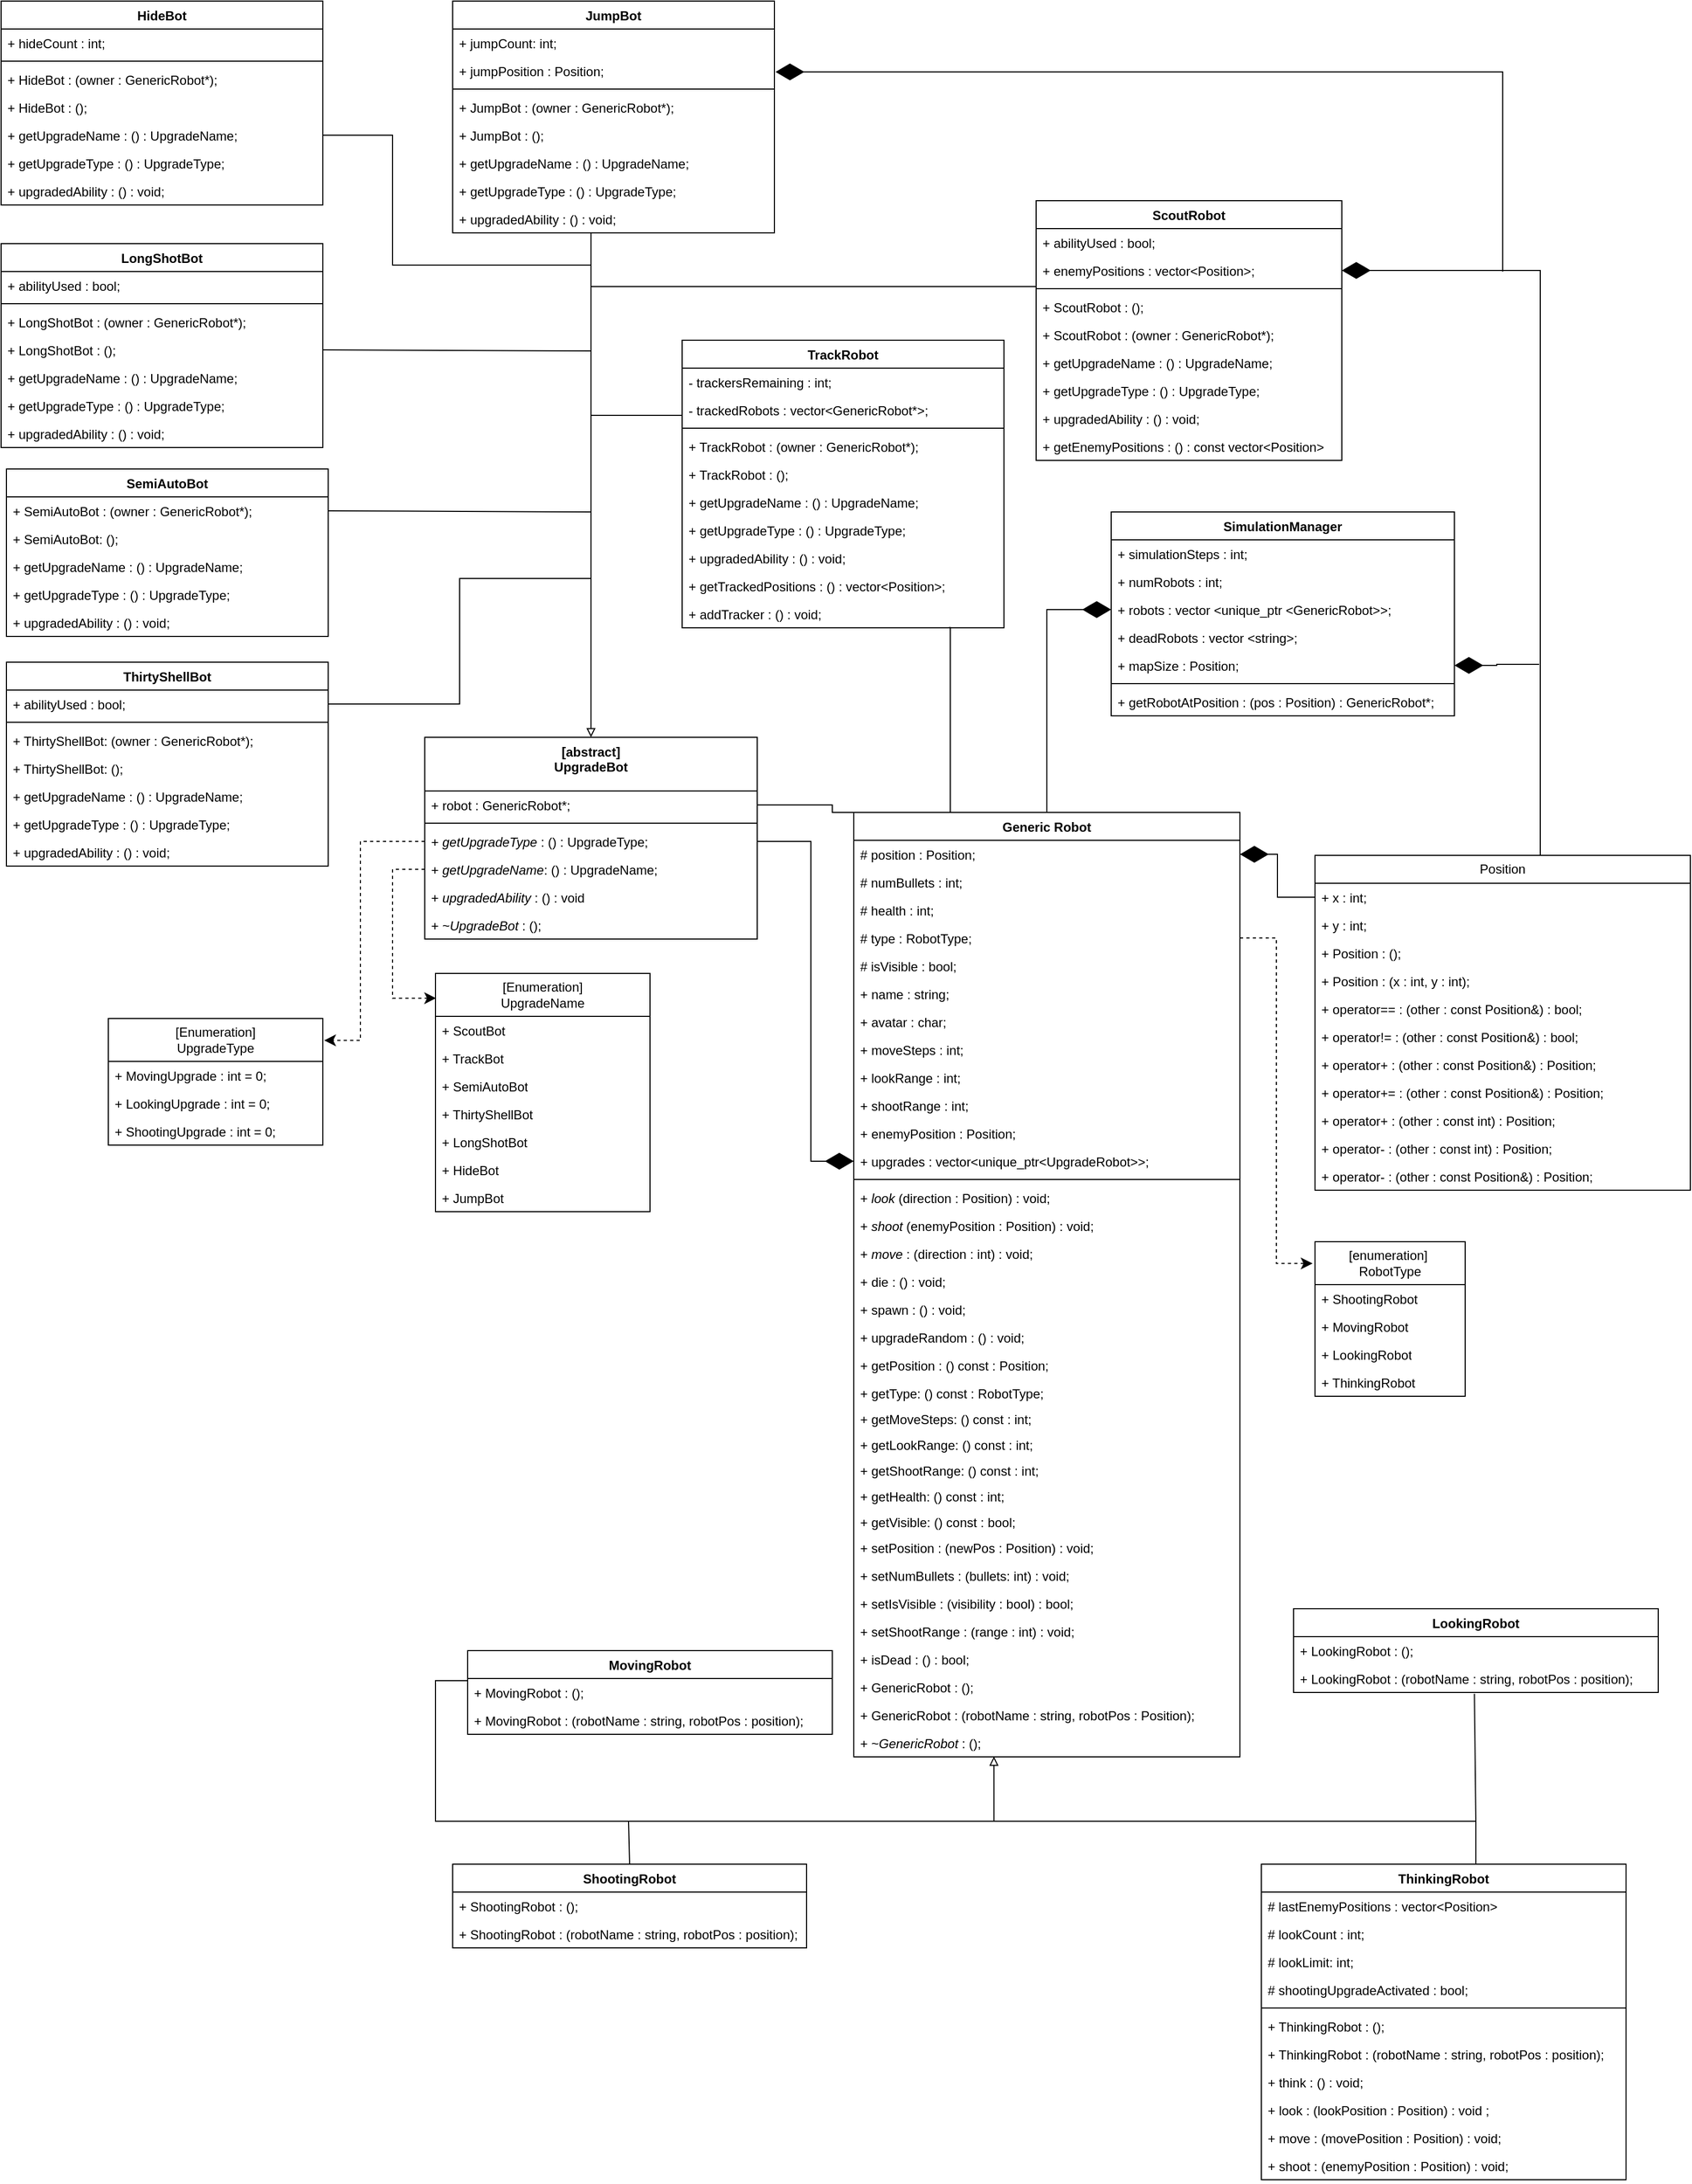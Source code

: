 <mxfile version="27.1.1">
  <diagram name="Page-1" id="opCcGq341DNbt-FzEkQ6">
    <mxGraphModel dx="1740" dy="1696" grid="1" gridSize="10" guides="1" tooltips="1" connect="1" arrows="1" fold="1" page="1" pageScale="1" pageWidth="850" pageHeight="1100" math="0" shadow="0">
      <root>
        <mxCell id="0" />
        <mxCell id="1" parent="0" />
        <mxCell id="jo4CeBIh-6-iTtw7Tc6J-8" value="Generic Robot" style="swimlane;fontStyle=1;align=center;verticalAlign=top;childLayout=stackLayout;horizontal=1;startSize=26;horizontalStack=0;resizeParent=1;resizeParentMax=0;resizeLast=0;collapsible=1;marginBottom=0;whiteSpace=wrap;html=1;" parent="1" vertex="1">
          <mxGeometry x="270" y="-270" width="360" height="880" as="geometry" />
        </mxCell>
        <mxCell id="jo4CeBIh-6-iTtw7Tc6J-9" value="# position : Position;" style="text;strokeColor=none;fillColor=none;align=left;verticalAlign=top;spacingLeft=4;spacingRight=4;overflow=hidden;rotatable=0;points=[[0,0.5],[1,0.5]];portConstraint=eastwest;whiteSpace=wrap;html=1;" parent="jo4CeBIh-6-iTtw7Tc6J-8" vertex="1">
          <mxGeometry y="26" width="360" height="26" as="geometry" />
        </mxCell>
        <mxCell id="jo4CeBIh-6-iTtw7Tc6J-19" value="# numBullets : int;" style="text;strokeColor=none;fillColor=none;align=left;verticalAlign=top;spacingLeft=4;spacingRight=4;overflow=hidden;rotatable=0;points=[[0,0.5],[1,0.5]];portConstraint=eastwest;whiteSpace=wrap;html=1;" parent="jo4CeBIh-6-iTtw7Tc6J-8" vertex="1">
          <mxGeometry y="52" width="360" height="26" as="geometry" />
        </mxCell>
        <mxCell id="jo4CeBIh-6-iTtw7Tc6J-15" value="# health : int;" style="text;strokeColor=none;fillColor=none;align=left;verticalAlign=top;spacingLeft=4;spacingRight=4;overflow=hidden;rotatable=0;points=[[0,0.5],[1,0.5]];portConstraint=eastwest;whiteSpace=wrap;html=1;" parent="jo4CeBIh-6-iTtw7Tc6J-8" vertex="1">
          <mxGeometry y="78" width="360" height="26" as="geometry" />
        </mxCell>
        <mxCell id="kiu2ifzTTNZSJJnd6o4B-6" value="# type : RobotType;" style="text;strokeColor=none;fillColor=none;align=left;verticalAlign=top;spacingLeft=4;spacingRight=4;overflow=hidden;rotatable=0;points=[[0,0.5],[1,0.5]];portConstraint=eastwest;whiteSpace=wrap;html=1;" parent="jo4CeBIh-6-iTtw7Tc6J-8" vertex="1">
          <mxGeometry y="104" width="360" height="26" as="geometry" />
        </mxCell>
        <mxCell id="xxYmKq4oyaZUA1vhkRWQ-1" value="# isVisible : bool;" style="text;strokeColor=none;fillColor=none;align=left;verticalAlign=top;spacingLeft=4;spacingRight=4;overflow=hidden;rotatable=0;points=[[0,0.5],[1,0.5]];portConstraint=eastwest;whiteSpace=wrap;html=1;" parent="jo4CeBIh-6-iTtw7Tc6J-8" vertex="1">
          <mxGeometry y="130" width="360" height="26" as="geometry" />
        </mxCell>
        <mxCell id="xxYmKq4oyaZUA1vhkRWQ-4" value="+ name : string;" style="text;strokeColor=none;fillColor=none;align=left;verticalAlign=top;spacingLeft=4;spacingRight=4;overflow=hidden;rotatable=0;points=[[0,0.5],[1,0.5]];portConstraint=eastwest;whiteSpace=wrap;html=1;" parent="jo4CeBIh-6-iTtw7Tc6J-8" vertex="1">
          <mxGeometry y="156" width="360" height="26" as="geometry" />
        </mxCell>
        <mxCell id="xxYmKq4oyaZUA1vhkRWQ-31" value="+ avatar : char;" style="text;strokeColor=none;fillColor=none;align=left;verticalAlign=top;spacingLeft=4;spacingRight=4;overflow=hidden;rotatable=0;points=[[0,0.5],[1,0.5]];portConstraint=eastwest;whiteSpace=wrap;html=1;" parent="jo4CeBIh-6-iTtw7Tc6J-8" vertex="1">
          <mxGeometry y="182" width="360" height="26" as="geometry" />
        </mxCell>
        <mxCell id="kiu2ifzTTNZSJJnd6o4B-5" value="+ moveSteps : int;" style="text;strokeColor=none;fillColor=none;align=left;verticalAlign=top;spacingLeft=4;spacingRight=4;overflow=hidden;rotatable=0;points=[[0,0.5],[1,0.5]];portConstraint=eastwest;whiteSpace=wrap;html=1;" parent="jo4CeBIh-6-iTtw7Tc6J-8" vertex="1">
          <mxGeometry y="208" width="360" height="26" as="geometry" />
        </mxCell>
        <mxCell id="xxYmKq4oyaZUA1vhkRWQ-2" value="+ lookRange : int;" style="text;strokeColor=none;fillColor=none;align=left;verticalAlign=top;spacingLeft=4;spacingRight=4;overflow=hidden;rotatable=0;points=[[0,0.5],[1,0.5]];portConstraint=eastwest;whiteSpace=wrap;html=1;" parent="jo4CeBIh-6-iTtw7Tc6J-8" vertex="1">
          <mxGeometry y="234" width="360" height="26" as="geometry" />
        </mxCell>
        <mxCell id="xxYmKq4oyaZUA1vhkRWQ-3" value="+ shootRange : int;" style="text;strokeColor=none;fillColor=none;align=left;verticalAlign=top;spacingLeft=4;spacingRight=4;overflow=hidden;rotatable=0;points=[[0,0.5],[1,0.5]];portConstraint=eastwest;whiteSpace=wrap;html=1;" parent="jo4CeBIh-6-iTtw7Tc6J-8" vertex="1">
          <mxGeometry y="260" width="360" height="26" as="geometry" />
        </mxCell>
        <mxCell id="kiu2ifzTTNZSJJnd6o4B-7" value="+ enemyPosition : Position;" style="text;strokeColor=none;fillColor=none;align=left;verticalAlign=top;spacingLeft=4;spacingRight=4;overflow=hidden;rotatable=0;points=[[0,0.5],[1,0.5]];portConstraint=eastwest;whiteSpace=wrap;html=1;" parent="jo4CeBIh-6-iTtw7Tc6J-8" vertex="1">
          <mxGeometry y="286" width="360" height="26" as="geometry" />
        </mxCell>
        <mxCell id="kiu2ifzTTNZSJJnd6o4B-8" value="+ upgrades : vector&amp;lt;unique_ptr&amp;lt;UpgradeRobot&amp;gt;&amp;gt;;" style="text;strokeColor=none;fillColor=none;align=left;verticalAlign=top;spacingLeft=4;spacingRight=4;overflow=hidden;rotatable=0;points=[[0,0.5],[1,0.5]];portConstraint=eastwest;whiteSpace=wrap;html=1;" parent="jo4CeBIh-6-iTtw7Tc6J-8" vertex="1">
          <mxGeometry y="312" width="360" height="26" as="geometry" />
        </mxCell>
        <mxCell id="jo4CeBIh-6-iTtw7Tc6J-10" value="" style="line;strokeWidth=1;fillColor=none;align=left;verticalAlign=middle;spacingTop=-1;spacingLeft=3;spacingRight=3;rotatable=0;labelPosition=right;points=[];portConstraint=eastwest;strokeColor=inherit;" parent="jo4CeBIh-6-iTtw7Tc6J-8" vertex="1">
          <mxGeometry y="338" width="360" height="8" as="geometry" />
        </mxCell>
        <mxCell id="jo4CeBIh-6-iTtw7Tc6J-11" value="+ &lt;i&gt;look &lt;/i&gt;(direction : Position) : &lt;span style=&quot;background-color: transparent; color: light-dark(rgb(0, 0, 0), rgb(255, 255, 255));&quot;&gt;void;&lt;/span&gt;" style="text;strokeColor=none;fillColor=none;align=left;verticalAlign=top;spacingLeft=4;spacingRight=4;overflow=hidden;rotatable=0;points=[[0,0.5],[1,0.5]];portConstraint=eastwest;whiteSpace=wrap;html=1;" parent="jo4CeBIh-6-iTtw7Tc6J-8" vertex="1">
          <mxGeometry y="346" width="360" height="26" as="geometry" />
        </mxCell>
        <mxCell id="jo4CeBIh-6-iTtw7Tc6J-12" value="+ &lt;i&gt;shoot &lt;/i&gt;(enemyPosition : Position) : void;" style="text;strokeColor=none;fillColor=none;align=left;verticalAlign=top;spacingLeft=4;spacingRight=4;overflow=hidden;rotatable=0;points=[[0,0.5],[1,0.5]];portConstraint=eastwest;whiteSpace=wrap;html=1;" parent="jo4CeBIh-6-iTtw7Tc6J-8" vertex="1">
          <mxGeometry y="372" width="360" height="26" as="geometry" />
        </mxCell>
        <mxCell id="TCzFSlDF13JqIAByZluW-29" value="&lt;div&gt;+ &lt;i&gt;move &lt;/i&gt;: (direction : int) : void;&lt;/div&gt;" style="text;strokeColor=none;fillColor=none;align=left;verticalAlign=top;spacingLeft=4;spacingRight=4;overflow=hidden;rotatable=0;points=[[0,0.5,0,0,0],[1,0.5,0,0,0]];portConstraint=eastwest;whiteSpace=wrap;html=1;" parent="jo4CeBIh-6-iTtw7Tc6J-8" vertex="1">
          <mxGeometry y="398" width="360" height="26" as="geometry" />
        </mxCell>
        <mxCell id="xxYmKq4oyaZUA1vhkRWQ-32" value="&lt;div&gt;+ die : () : void;&lt;/div&gt;" style="text;strokeColor=none;fillColor=none;align=left;verticalAlign=top;spacingLeft=4;spacingRight=4;overflow=hidden;rotatable=0;points=[[0,0.5,0,0,0],[1,0.5,0,0,0]];portConstraint=eastwest;whiteSpace=wrap;html=1;" parent="jo4CeBIh-6-iTtw7Tc6J-8" vertex="1">
          <mxGeometry y="424" width="360" height="26" as="geometry" />
        </mxCell>
        <mxCell id="xxYmKq4oyaZUA1vhkRWQ-33" value="&lt;div&gt;+ spawn : () : void;&lt;/div&gt;" style="text;strokeColor=none;fillColor=none;align=left;verticalAlign=top;spacingLeft=4;spacingRight=4;overflow=hidden;rotatable=0;points=[[0,0.5,0,0,0],[1,0.5,0,0,0]];portConstraint=eastwest;whiteSpace=wrap;html=1;" parent="jo4CeBIh-6-iTtw7Tc6J-8" vertex="1">
          <mxGeometry y="450" width="360" height="26" as="geometry" />
        </mxCell>
        <mxCell id="xxYmKq4oyaZUA1vhkRWQ-34" value="&lt;div&gt;+ upgradeRandom : () : void;&lt;/div&gt;" style="text;strokeColor=none;fillColor=none;align=left;verticalAlign=top;spacingLeft=4;spacingRight=4;overflow=hidden;rotatable=0;points=[[0,0.5,0,0,0],[1,0.5,0,0,0]];portConstraint=eastwest;whiteSpace=wrap;html=1;" parent="jo4CeBIh-6-iTtw7Tc6J-8" vertex="1">
          <mxGeometry y="476" width="360" height="26" as="geometry" />
        </mxCell>
        <mxCell id="TCzFSlDF13JqIAByZluW-28" value="+ getPosition : () const : Position;&lt;div&gt;&lt;br&gt;&lt;/div&gt;" style="text;strokeColor=none;fillColor=none;align=left;verticalAlign=top;spacingLeft=4;spacingRight=4;overflow=hidden;rotatable=0;points=[[0,0.5],[1,0.5]];portConstraint=eastwest;whiteSpace=wrap;html=1;" parent="jo4CeBIh-6-iTtw7Tc6J-8" vertex="1">
          <mxGeometry y="502" width="360" height="26" as="geometry" />
        </mxCell>
        <mxCell id="xxYmKq4oyaZUA1vhkRWQ-35" value="+ getType: () const : RobotType;&lt;div&gt;&lt;br&gt;&lt;/div&gt;" style="text;strokeColor=none;fillColor=none;align=left;verticalAlign=top;spacingLeft=4;spacingRight=4;overflow=hidden;rotatable=0;points=[[0,0.5],[1,0.5]];portConstraint=eastwest;whiteSpace=wrap;html=1;" parent="jo4CeBIh-6-iTtw7Tc6J-8" vertex="1">
          <mxGeometry y="528" width="360" height="24" as="geometry" />
        </mxCell>
        <mxCell id="xxYmKq4oyaZUA1vhkRWQ-36" value="+ getMoveSteps: () const : int;&lt;div&gt;&lt;br&gt;&lt;/div&gt;" style="text;strokeColor=none;fillColor=none;align=left;verticalAlign=top;spacingLeft=4;spacingRight=4;overflow=hidden;rotatable=0;points=[[0,0.5],[1,0.5]];portConstraint=eastwest;whiteSpace=wrap;html=1;" parent="jo4CeBIh-6-iTtw7Tc6J-8" vertex="1">
          <mxGeometry y="552" width="360" height="24" as="geometry" />
        </mxCell>
        <mxCell id="xxYmKq4oyaZUA1vhkRWQ-37" value="+ getLookRange: () const : int;&lt;div&gt;&lt;br&gt;&lt;/div&gt;" style="text;strokeColor=none;fillColor=none;align=left;verticalAlign=top;spacingLeft=4;spacingRight=4;overflow=hidden;rotatable=0;points=[[0,0.5],[1,0.5]];portConstraint=eastwest;whiteSpace=wrap;html=1;" parent="jo4CeBIh-6-iTtw7Tc6J-8" vertex="1">
          <mxGeometry y="576" width="360" height="24" as="geometry" />
        </mxCell>
        <mxCell id="xxYmKq4oyaZUA1vhkRWQ-38" value="+ getShootRange: () const : int;&lt;div&gt;&lt;br&gt;&lt;/div&gt;" style="text;strokeColor=none;fillColor=none;align=left;verticalAlign=top;spacingLeft=4;spacingRight=4;overflow=hidden;rotatable=0;points=[[0,0.5],[1,0.5]];portConstraint=eastwest;whiteSpace=wrap;html=1;" parent="jo4CeBIh-6-iTtw7Tc6J-8" vertex="1">
          <mxGeometry y="600" width="360" height="24" as="geometry" />
        </mxCell>
        <mxCell id="xxYmKq4oyaZUA1vhkRWQ-39" value="+ getHealth: () const : int;&lt;div&gt;&lt;br&gt;&lt;/div&gt;" style="text;strokeColor=none;fillColor=none;align=left;verticalAlign=top;spacingLeft=4;spacingRight=4;overflow=hidden;rotatable=0;points=[[0,0.5],[1,0.5]];portConstraint=eastwest;whiteSpace=wrap;html=1;" parent="jo4CeBIh-6-iTtw7Tc6J-8" vertex="1">
          <mxGeometry y="624" width="360" height="24" as="geometry" />
        </mxCell>
        <mxCell id="xxYmKq4oyaZUA1vhkRWQ-40" value="+ getVisible: () const : bool;&lt;div&gt;&lt;br&gt;&lt;/div&gt;" style="text;strokeColor=none;fillColor=none;align=left;verticalAlign=top;spacingLeft=4;spacingRight=4;overflow=hidden;rotatable=0;points=[[0,0.5],[1,0.5]];portConstraint=eastwest;whiteSpace=wrap;html=1;" parent="jo4CeBIh-6-iTtw7Tc6J-8" vertex="1">
          <mxGeometry y="648" width="360" height="24" as="geometry" />
        </mxCell>
        <mxCell id="YIjotV5RAUvXDinl-UVa-25" value="+ setPosition : (newPos : Position) : void;&lt;div&gt;&lt;br&gt;&lt;/div&gt;" style="text;strokeColor=none;fillColor=none;align=left;verticalAlign=top;spacingLeft=4;spacingRight=4;overflow=hidden;rotatable=0;points=[[0,0.5],[1,0.5]];portConstraint=eastwest;whiteSpace=wrap;html=1;" parent="jo4CeBIh-6-iTtw7Tc6J-8" vertex="1">
          <mxGeometry y="672" width="360" height="26" as="geometry" />
        </mxCell>
        <mxCell id="xxYmKq4oyaZUA1vhkRWQ-41" value="+ setNumBullets : (bullets: int) : void;&lt;div&gt;&lt;br&gt;&lt;/div&gt;" style="text;strokeColor=none;fillColor=none;align=left;verticalAlign=top;spacingLeft=4;spacingRight=4;overflow=hidden;rotatable=0;points=[[0,0.5],[1,0.5]];portConstraint=eastwest;whiteSpace=wrap;html=1;" parent="jo4CeBIh-6-iTtw7Tc6J-8" vertex="1">
          <mxGeometry y="698" width="360" height="26" as="geometry" />
        </mxCell>
        <mxCell id="xxYmKq4oyaZUA1vhkRWQ-42" value="+ setIsVisible : (visibility : bool) : bool;" style="text;strokeColor=none;fillColor=none;align=left;verticalAlign=top;spacingLeft=4;spacingRight=4;overflow=hidden;rotatable=0;points=[[0,0.5],[1,0.5]];portConstraint=eastwest;whiteSpace=wrap;html=1;" parent="jo4CeBIh-6-iTtw7Tc6J-8" vertex="1">
          <mxGeometry y="724" width="360" height="26" as="geometry" />
        </mxCell>
        <mxCell id="xxYmKq4oyaZUA1vhkRWQ-74" value="+ setShootRange : (range : int) : void;" style="text;strokeColor=none;fillColor=none;align=left;verticalAlign=top;spacingLeft=4;spacingRight=4;overflow=hidden;rotatable=0;points=[[0,0.5],[1,0.5]];portConstraint=eastwest;whiteSpace=wrap;html=1;" parent="jo4CeBIh-6-iTtw7Tc6J-8" vertex="1">
          <mxGeometry y="750" width="360" height="26" as="geometry" />
        </mxCell>
        <mxCell id="kiu2ifzTTNZSJJnd6o4B-4" value="+ isDead : () : bool;" style="text;strokeColor=none;fillColor=none;align=left;verticalAlign=top;spacingLeft=4;spacingRight=4;overflow=hidden;rotatable=0;points=[[0,0.5],[1,0.5]];portConstraint=eastwest;whiteSpace=wrap;html=1;" parent="jo4CeBIh-6-iTtw7Tc6J-8" vertex="1">
          <mxGeometry y="776" width="360" height="26" as="geometry" />
        </mxCell>
        <mxCell id="xxYmKq4oyaZUA1vhkRWQ-75" value="+ GenericRobot : ();" style="text;strokeColor=none;fillColor=none;align=left;verticalAlign=top;spacingLeft=4;spacingRight=4;overflow=hidden;rotatable=0;points=[[0,0.5],[1,0.5]];portConstraint=eastwest;whiteSpace=wrap;html=1;" parent="jo4CeBIh-6-iTtw7Tc6J-8" vertex="1">
          <mxGeometry y="802" width="360" height="26" as="geometry" />
        </mxCell>
        <mxCell id="xxYmKq4oyaZUA1vhkRWQ-76" value="+ GenericRobot : (robotName : string, robotPos : Position);" style="text;strokeColor=none;fillColor=none;align=left;verticalAlign=top;spacingLeft=4;spacingRight=4;overflow=hidden;rotatable=0;points=[[0,0.5],[1,0.5]];portConstraint=eastwest;whiteSpace=wrap;html=1;" parent="jo4CeBIh-6-iTtw7Tc6J-8" vertex="1">
          <mxGeometry y="828" width="360" height="26" as="geometry" />
        </mxCell>
        <mxCell id="xxYmKq4oyaZUA1vhkRWQ-77" value="+ ~&lt;i&gt;GenericRobot&lt;/i&gt; : ();" style="text;strokeColor=none;fillColor=none;align=left;verticalAlign=top;spacingLeft=4;spacingRight=4;overflow=hidden;rotatable=0;points=[[0,0.5],[1,0.5]];portConstraint=eastwest;whiteSpace=wrap;html=1;" parent="jo4CeBIh-6-iTtw7Tc6J-8" vertex="1">
          <mxGeometry y="854" width="360" height="26" as="geometry" />
        </mxCell>
        <mxCell id="TCzFSlDF13JqIAByZluW-1" value="Position" style="swimlane;fontStyle=0;childLayout=stackLayout;horizontal=1;startSize=26;fillColor=none;horizontalStack=0;resizeParent=1;resizeParentMax=0;resizeLast=0;collapsible=1;marginBottom=0;whiteSpace=wrap;html=1;" parent="1" vertex="1">
          <mxGeometry x="700" y="-230" width="350" height="312" as="geometry" />
        </mxCell>
        <mxCell id="TCzFSlDF13JqIAByZluW-2" value="+ x : int;" style="text;strokeColor=none;fillColor=none;align=left;verticalAlign=top;spacingLeft=4;spacingRight=4;overflow=hidden;rotatable=0;points=[[0,0.5],[1,0.5]];portConstraint=eastwest;whiteSpace=wrap;html=1;" parent="TCzFSlDF13JqIAByZluW-1" vertex="1">
          <mxGeometry y="26" width="350" height="26" as="geometry" />
        </mxCell>
        <mxCell id="TCzFSlDF13JqIAByZluW-3" value="+ y : int;" style="text;strokeColor=none;fillColor=none;align=left;verticalAlign=top;spacingLeft=4;spacingRight=4;overflow=hidden;rotatable=0;points=[[0,0.5],[1,0.5]];portConstraint=eastwest;whiteSpace=wrap;html=1;" parent="TCzFSlDF13JqIAByZluW-1" vertex="1">
          <mxGeometry y="52" width="350" height="26" as="geometry" />
        </mxCell>
        <mxCell id="xxYmKq4oyaZUA1vhkRWQ-15" value="+ Position : ();&lt;div&gt;&lt;br&gt;&lt;/div&gt;" style="text;strokeColor=none;fillColor=none;align=left;verticalAlign=top;spacingLeft=4;spacingRight=4;overflow=hidden;rotatable=0;points=[[0,0.5],[1,0.5]];portConstraint=eastwest;whiteSpace=wrap;html=1;" parent="TCzFSlDF13JqIAByZluW-1" vertex="1">
          <mxGeometry y="78" width="350" height="26" as="geometry" />
        </mxCell>
        <mxCell id="xxYmKq4oyaZUA1vhkRWQ-16" value="+ Position : (x : int, y : int);&lt;div&gt;&lt;br&gt;&lt;/div&gt;" style="text;strokeColor=none;fillColor=none;align=left;verticalAlign=top;spacingLeft=4;spacingRight=4;overflow=hidden;rotatable=0;points=[[0,0.5],[1,0.5]];portConstraint=eastwest;whiteSpace=wrap;html=1;" parent="TCzFSlDF13JqIAByZluW-1" vertex="1">
          <mxGeometry y="104" width="350" height="26" as="geometry" />
        </mxCell>
        <mxCell id="xxYmKq4oyaZUA1vhkRWQ-18" value="&lt;div&gt;+ operator== : (other : const Position&amp;amp;) : bool;&lt;/div&gt;" style="text;strokeColor=none;fillColor=none;align=left;verticalAlign=top;spacingLeft=4;spacingRight=4;overflow=hidden;rotatable=0;points=[[0,0.5],[1,0.5]];portConstraint=eastwest;whiteSpace=wrap;html=1;" parent="TCzFSlDF13JqIAByZluW-1" vertex="1">
          <mxGeometry y="130" width="350" height="26" as="geometry" />
        </mxCell>
        <mxCell id="xxYmKq4oyaZUA1vhkRWQ-25" value="&lt;div&gt;+ operator!= : (other : const Position&amp;amp;) : bool;&lt;/div&gt;" style="text;strokeColor=none;fillColor=none;align=left;verticalAlign=top;spacingLeft=4;spacingRight=4;overflow=hidden;rotatable=0;points=[[0,0.5],[1,0.5]];portConstraint=eastwest;whiteSpace=wrap;html=1;" parent="TCzFSlDF13JqIAByZluW-1" vertex="1">
          <mxGeometry y="156" width="350" height="26" as="geometry" />
        </mxCell>
        <mxCell id="xxYmKq4oyaZUA1vhkRWQ-26" value="&lt;div&gt;+ operator+ : (other : const Position&amp;amp;) : Position;&lt;/div&gt;" style="text;strokeColor=none;fillColor=none;align=left;verticalAlign=top;spacingLeft=4;spacingRight=4;overflow=hidden;rotatable=0;points=[[0,0.5],[1,0.5]];portConstraint=eastwest;whiteSpace=wrap;html=1;" parent="TCzFSlDF13JqIAByZluW-1" vertex="1">
          <mxGeometry y="182" width="350" height="26" as="geometry" />
        </mxCell>
        <mxCell id="xxYmKq4oyaZUA1vhkRWQ-30" value="&lt;div&gt;+ operator+= : (other : const Position&amp;amp;) : Position;&lt;/div&gt;" style="text;strokeColor=none;fillColor=none;align=left;verticalAlign=top;spacingLeft=4;spacingRight=4;overflow=hidden;rotatable=0;points=[[0,0.5],[1,0.5]];portConstraint=eastwest;whiteSpace=wrap;html=1;" parent="TCzFSlDF13JqIAByZluW-1" vertex="1">
          <mxGeometry y="208" width="350" height="26" as="geometry" />
        </mxCell>
        <mxCell id="xxYmKq4oyaZUA1vhkRWQ-27" value="&lt;div&gt;+ operator+ : (other : const int) : Position;&lt;/div&gt;" style="text;strokeColor=none;fillColor=none;align=left;verticalAlign=top;spacingLeft=4;spacingRight=4;overflow=hidden;rotatable=0;points=[[0,0.5],[1,0.5]];portConstraint=eastwest;whiteSpace=wrap;html=1;" parent="TCzFSlDF13JqIAByZluW-1" vertex="1">
          <mxGeometry y="234" width="350" height="26" as="geometry" />
        </mxCell>
        <mxCell id="xxYmKq4oyaZUA1vhkRWQ-29" value="&lt;div&gt;+ operator- : (other : const int) : Position;&lt;/div&gt;" style="text;strokeColor=none;fillColor=none;align=left;verticalAlign=top;spacingLeft=4;spacingRight=4;overflow=hidden;rotatable=0;points=[[0,0.5],[1,0.5]];portConstraint=eastwest;whiteSpace=wrap;html=1;" parent="TCzFSlDF13JqIAByZluW-1" vertex="1">
          <mxGeometry y="260" width="350" height="26" as="geometry" />
        </mxCell>
        <mxCell id="xxYmKq4oyaZUA1vhkRWQ-28" value="+ operator- : (other : const Position&amp;amp;) : Position;" style="text;strokeColor=none;fillColor=none;align=left;verticalAlign=top;spacingLeft=4;spacingRight=4;overflow=hidden;rotatable=0;points=[[0,0.5],[1,0.5]];portConstraint=eastwest;whiteSpace=wrap;html=1;" parent="TCzFSlDF13JqIAByZluW-1" vertex="1">
          <mxGeometry y="286" width="350" height="26" as="geometry" />
        </mxCell>
        <mxCell id="TCzFSlDF13JqIAByZluW-12" style="edgeStyle=orthogonalEdgeStyle;rounded=0;orthogonalLoop=1;jettySize=auto;html=1;entryX=0.363;entryY=0.989;entryDx=0;entryDy=0;entryPerimeter=0;endArrow=block;endFill=0;" parent="1" source="TCzFSlDF13JqIAByZluW-7" target="xxYmKq4oyaZUA1vhkRWQ-77" edge="1">
          <mxGeometry relative="1" as="geometry">
            <mxPoint x="400" y="600" as="targetPoint" />
            <Array as="points">
              <mxPoint x="-120" y="539" />
              <mxPoint x="-120" y="670" />
              <mxPoint x="401" y="670" />
            </Array>
          </mxGeometry>
        </mxCell>
        <mxCell id="TCzFSlDF13JqIAByZluW-7" value="MovingRobot" style="swimlane;fontStyle=1;align=center;verticalAlign=top;childLayout=stackLayout;horizontal=1;startSize=26;horizontalStack=0;resizeParent=1;resizeParentMax=0;resizeLast=0;collapsible=1;marginBottom=0;whiteSpace=wrap;html=1;" parent="1" vertex="1">
          <mxGeometry x="-90" y="511" width="340" height="78" as="geometry" />
        </mxCell>
        <mxCell id="TCzFSlDF13JqIAByZluW-10" value="+ MovingRobot : ();" style="text;strokeColor=none;fillColor=none;align=left;verticalAlign=top;spacingLeft=4;spacingRight=4;overflow=hidden;rotatable=0;points=[[0,0.5],[1,0.5]];portConstraint=eastwest;whiteSpace=wrap;html=1;" parent="TCzFSlDF13JqIAByZluW-7" vertex="1">
          <mxGeometry y="26" width="340" height="26" as="geometry" />
        </mxCell>
        <mxCell id="xxYmKq4oyaZUA1vhkRWQ-78" value="+ MovingRobot : (robotName : string, robotPos : position);" style="text;strokeColor=none;fillColor=none;align=left;verticalAlign=top;spacingLeft=4;spacingRight=4;overflow=hidden;rotatable=0;points=[[0,0.5],[1,0.5]];portConstraint=eastwest;whiteSpace=wrap;html=1;" parent="TCzFSlDF13JqIAByZluW-7" vertex="1">
          <mxGeometry y="52" width="340" height="26" as="geometry" />
        </mxCell>
        <mxCell id="TCzFSlDF13JqIAByZluW-13" value="ShootingRobot" style="swimlane;fontStyle=1;align=center;verticalAlign=top;childLayout=stackLayout;horizontal=1;startSize=26;horizontalStack=0;resizeParent=1;resizeParentMax=0;resizeLast=0;collapsible=1;marginBottom=0;whiteSpace=wrap;html=1;" parent="1" vertex="1">
          <mxGeometry x="-104" y="710" width="330" height="78" as="geometry" />
        </mxCell>
        <mxCell id="TCzFSlDF13JqIAByZluW-16" value="+ ShootingRobot : ();" style="text;strokeColor=none;fillColor=none;align=left;verticalAlign=top;spacingLeft=4;spacingRight=4;overflow=hidden;rotatable=0;points=[[0,0.5],[1,0.5]];portConstraint=eastwest;whiteSpace=wrap;html=1;" parent="TCzFSlDF13JqIAByZluW-13" vertex="1">
          <mxGeometry y="26" width="330" height="26" as="geometry" />
        </mxCell>
        <mxCell id="xxYmKq4oyaZUA1vhkRWQ-79" value="+ ShootingRobot : (robotName : string, robotPos : position);" style="text;strokeColor=none;fillColor=none;align=left;verticalAlign=top;spacingLeft=4;spacingRight=4;overflow=hidden;rotatable=0;points=[[0,0.5],[1,0.5]];portConstraint=eastwest;whiteSpace=wrap;html=1;" parent="TCzFSlDF13JqIAByZluW-13" vertex="1">
          <mxGeometry y="52" width="330" height="26" as="geometry" />
        </mxCell>
        <mxCell id="TCzFSlDF13JqIAByZluW-17" value="LookingRobot" style="swimlane;fontStyle=1;align=center;verticalAlign=top;childLayout=stackLayout;horizontal=1;startSize=26;horizontalStack=0;resizeParent=1;resizeParentMax=0;resizeLast=0;collapsible=1;marginBottom=0;whiteSpace=wrap;html=1;" parent="1" vertex="1">
          <mxGeometry x="680" y="472" width="340" height="78" as="geometry" />
        </mxCell>
        <mxCell id="TCzFSlDF13JqIAByZluW-20" value="+ LookingRobot : ();" style="text;strokeColor=none;fillColor=none;align=left;verticalAlign=top;spacingLeft=4;spacingRight=4;overflow=hidden;rotatable=0;points=[[0,0.5],[1,0.5]];portConstraint=eastwest;whiteSpace=wrap;html=1;" parent="TCzFSlDF13JqIAByZluW-17" vertex="1">
          <mxGeometry y="26" width="340" height="26" as="geometry" />
        </mxCell>
        <mxCell id="xxYmKq4oyaZUA1vhkRWQ-81" value="+ LookingRobot : (robotName : string, robotPos : position);" style="text;strokeColor=none;fillColor=none;align=left;verticalAlign=top;spacingLeft=4;spacingRight=4;overflow=hidden;rotatable=0;points=[[0,0.5],[1,0.5]];portConstraint=eastwest;whiteSpace=wrap;html=1;" parent="TCzFSlDF13JqIAByZluW-17" vertex="1">
          <mxGeometry y="52" width="340" height="26" as="geometry" />
        </mxCell>
        <mxCell id="TCzFSlDF13JqIAByZluW-21" value="" style="endArrow=none;html=1;rounded=0;exitX=0.5;exitY=0;exitDx=0;exitDy=0;" parent="1" source="TCzFSlDF13JqIAByZluW-13" edge="1">
          <mxGeometry width="50" height="50" relative="1" as="geometry">
            <mxPoint x="200" y="750" as="sourcePoint" />
            <mxPoint x="60" y="670" as="targetPoint" />
          </mxGeometry>
        </mxCell>
        <mxCell id="TCzFSlDF13JqIAByZluW-22" value="ThinkingRobot" style="swimlane;fontStyle=1;align=center;verticalAlign=top;childLayout=stackLayout;horizontal=1;startSize=26;horizontalStack=0;resizeParent=1;resizeParentMax=0;resizeLast=0;collapsible=1;marginBottom=0;whiteSpace=wrap;html=1;" parent="1" vertex="1">
          <mxGeometry x="650" y="710" width="340" height="294" as="geometry" />
        </mxCell>
        <mxCell id="TCzFSlDF13JqIAByZluW-23" value="# lastEnemyPositions : vector&amp;lt;Position&amp;gt;" style="text;strokeColor=none;fillColor=none;align=left;verticalAlign=top;spacingLeft=4;spacingRight=4;overflow=hidden;rotatable=0;points=[[0,0.5],[1,0.5]];portConstraint=eastwest;whiteSpace=wrap;html=1;" parent="TCzFSlDF13JqIAByZluW-22" vertex="1">
          <mxGeometry y="26" width="340" height="26" as="geometry" />
        </mxCell>
        <mxCell id="xxYmKq4oyaZUA1vhkRWQ-82" value="# lookCount : int;" style="text;strokeColor=none;fillColor=none;align=left;verticalAlign=top;spacingLeft=4;spacingRight=4;overflow=hidden;rotatable=0;points=[[0,0.5],[1,0.5]];portConstraint=eastwest;whiteSpace=wrap;html=1;" parent="TCzFSlDF13JqIAByZluW-22" vertex="1">
          <mxGeometry y="52" width="340" height="26" as="geometry" />
        </mxCell>
        <mxCell id="xxYmKq4oyaZUA1vhkRWQ-83" value="# lookLimit: int;" style="text;strokeColor=none;fillColor=none;align=left;verticalAlign=top;spacingLeft=4;spacingRight=4;overflow=hidden;rotatable=0;points=[[0,0.5],[1,0.5]];portConstraint=eastwest;whiteSpace=wrap;html=1;" parent="TCzFSlDF13JqIAByZluW-22" vertex="1">
          <mxGeometry y="78" width="340" height="26" as="geometry" />
        </mxCell>
        <mxCell id="xxYmKq4oyaZUA1vhkRWQ-84" value="# shootingUpgradeActivated : bool;" style="text;strokeColor=none;fillColor=none;align=left;verticalAlign=top;spacingLeft=4;spacingRight=4;overflow=hidden;rotatable=0;points=[[0,0.5],[1,0.5]];portConstraint=eastwest;whiteSpace=wrap;html=1;" parent="TCzFSlDF13JqIAByZluW-22" vertex="1">
          <mxGeometry y="104" width="340" height="26" as="geometry" />
        </mxCell>
        <mxCell id="TCzFSlDF13JqIAByZluW-24" value="" style="line;strokeWidth=1;fillColor=none;align=left;verticalAlign=middle;spacingTop=-1;spacingLeft=3;spacingRight=3;rotatable=0;labelPosition=right;points=[];portConstraint=eastwest;strokeColor=inherit;" parent="TCzFSlDF13JqIAByZluW-22" vertex="1">
          <mxGeometry y="130" width="340" height="8" as="geometry" />
        </mxCell>
        <mxCell id="TCzFSlDF13JqIAByZluW-25" value="+ ThinkingRobot : ();" style="text;strokeColor=none;fillColor=none;align=left;verticalAlign=top;spacingLeft=4;spacingRight=4;overflow=hidden;rotatable=0;points=[[0,0.5],[1,0.5]];portConstraint=eastwest;whiteSpace=wrap;html=1;" parent="TCzFSlDF13JqIAByZluW-22" vertex="1">
          <mxGeometry y="138" width="340" height="26" as="geometry" />
        </mxCell>
        <mxCell id="xxYmKq4oyaZUA1vhkRWQ-85" value="+ ThinkingRobot : (robotName : string, robotPos : position);" style="text;strokeColor=none;fillColor=none;align=left;verticalAlign=top;spacingLeft=4;spacingRight=4;overflow=hidden;rotatable=0;points=[[0,0.5],[1,0.5]];portConstraint=eastwest;whiteSpace=wrap;html=1;" parent="TCzFSlDF13JqIAByZluW-22" vertex="1">
          <mxGeometry y="164" width="340" height="26" as="geometry" />
        </mxCell>
        <mxCell id="xxYmKq4oyaZUA1vhkRWQ-86" value="+ think : () : void;" style="text;strokeColor=none;fillColor=none;align=left;verticalAlign=top;spacingLeft=4;spacingRight=4;overflow=hidden;rotatable=0;points=[[0,0.5],[1,0.5]];portConstraint=eastwest;whiteSpace=wrap;html=1;" parent="TCzFSlDF13JqIAByZluW-22" vertex="1">
          <mxGeometry y="190" width="340" height="26" as="geometry" />
        </mxCell>
        <mxCell id="xxYmKq4oyaZUA1vhkRWQ-87" value="+ look : (lookPosition : Position) : void ;" style="text;strokeColor=none;fillColor=none;align=left;verticalAlign=top;spacingLeft=4;spacingRight=4;overflow=hidden;rotatable=0;points=[[0,0.5],[1,0.5]];portConstraint=eastwest;whiteSpace=wrap;html=1;" parent="TCzFSlDF13JqIAByZluW-22" vertex="1">
          <mxGeometry y="216" width="340" height="26" as="geometry" />
        </mxCell>
        <mxCell id="xxYmKq4oyaZUA1vhkRWQ-88" value="+ move : (movePosition : Position) : void;" style="text;strokeColor=none;fillColor=none;align=left;verticalAlign=top;spacingLeft=4;spacingRight=4;overflow=hidden;rotatable=0;points=[[0,0.5],[1,0.5]];portConstraint=eastwest;whiteSpace=wrap;html=1;" parent="TCzFSlDF13JqIAByZluW-22" vertex="1">
          <mxGeometry y="242" width="340" height="26" as="geometry" />
        </mxCell>
        <mxCell id="xxYmKq4oyaZUA1vhkRWQ-89" value="+ shoot : (enemyPosition : Position) : void;" style="text;strokeColor=none;fillColor=none;align=left;verticalAlign=top;spacingLeft=4;spacingRight=4;overflow=hidden;rotatable=0;points=[[0,0.5],[1,0.5]];portConstraint=eastwest;whiteSpace=wrap;html=1;" parent="TCzFSlDF13JqIAByZluW-22" vertex="1">
          <mxGeometry y="268" width="340" height="26" as="geometry" />
        </mxCell>
        <mxCell id="TCzFSlDF13JqIAByZluW-26" value="" style="endArrow=none;html=1;rounded=0;exitX=0.5;exitY=0;exitDx=0;exitDy=0;edgeStyle=orthogonalEdgeStyle;" parent="1" source="TCzFSlDF13JqIAByZluW-22" edge="1">
          <mxGeometry width="50" height="50" relative="1" as="geometry">
            <mxPoint x="820" y="670" as="sourcePoint" />
            <mxPoint x="400" y="670" as="targetPoint" />
            <Array as="points">
              <mxPoint x="850" y="710" />
              <mxPoint x="850" y="670" />
            </Array>
          </mxGeometry>
        </mxCell>
        <mxCell id="TCzFSlDF13JqIAByZluW-27" value="" style="endArrow=none;html=1;rounded=0;exitX=0.496;exitY=1.05;exitDx=0;exitDy=0;exitPerimeter=0;" parent="1" source="xxYmKq4oyaZUA1vhkRWQ-81" edge="1">
          <mxGeometry width="50" height="50" relative="1" as="geometry">
            <mxPoint x="540" y="650" as="sourcePoint" />
            <mxPoint x="850" y="670" as="targetPoint" />
          </mxGeometry>
        </mxCell>
        <mxCell id="YIjotV5RAUvXDinl-UVa-17" value="SimulationManager" style="swimlane;fontStyle=1;align=center;verticalAlign=top;childLayout=stackLayout;horizontal=1;startSize=26;horizontalStack=0;resizeParent=1;resizeParentMax=0;resizeLast=0;collapsible=1;marginBottom=0;whiteSpace=wrap;html=1;" parent="1" vertex="1">
          <mxGeometry x="510" y="-550" width="320" height="190" as="geometry" />
        </mxCell>
        <mxCell id="YIjotV5RAUvXDinl-UVa-18" value="+ simulationSteps : int;" style="text;strokeColor=none;fillColor=none;align=left;verticalAlign=top;spacingLeft=4;spacingRight=4;overflow=hidden;rotatable=0;points=[[0,0.5],[1,0.5]];portConstraint=eastwest;whiteSpace=wrap;html=1;" parent="YIjotV5RAUvXDinl-UVa-17" vertex="1">
          <mxGeometry y="26" width="320" height="26" as="geometry" />
        </mxCell>
        <mxCell id="xxYmKq4oyaZUA1vhkRWQ-114" value="+ numRobots : int;" style="text;strokeColor=none;fillColor=none;align=left;verticalAlign=top;spacingLeft=4;spacingRight=4;overflow=hidden;rotatable=0;points=[[0,0.5],[1,0.5]];portConstraint=eastwest;whiteSpace=wrap;html=1;" parent="YIjotV5RAUvXDinl-UVa-17" vertex="1">
          <mxGeometry y="52" width="320" height="26" as="geometry" />
        </mxCell>
        <mxCell id="xxYmKq4oyaZUA1vhkRWQ-115" value="+ robots : vector &amp;lt;unique_ptr &amp;lt;GenericRobot&amp;gt;&amp;gt;;" style="text;strokeColor=none;fillColor=none;align=left;verticalAlign=top;spacingLeft=4;spacingRight=4;overflow=hidden;rotatable=0;points=[[0,0.5],[1,0.5]];portConstraint=eastwest;whiteSpace=wrap;html=1;" parent="YIjotV5RAUvXDinl-UVa-17" vertex="1">
          <mxGeometry y="78" width="320" height="26" as="geometry" />
        </mxCell>
        <mxCell id="xxYmKq4oyaZUA1vhkRWQ-116" value="+ deadRobots : vector &amp;lt;string&amp;gt;;" style="text;strokeColor=none;fillColor=none;align=left;verticalAlign=top;spacingLeft=4;spacingRight=4;overflow=hidden;rotatable=0;points=[[0,0.5],[1,0.5]];portConstraint=eastwest;whiteSpace=wrap;html=1;" parent="YIjotV5RAUvXDinl-UVa-17" vertex="1">
          <mxGeometry y="104" width="320" height="26" as="geometry" />
        </mxCell>
        <mxCell id="xxYmKq4oyaZUA1vhkRWQ-117" value="+ mapSize : Position;" style="text;strokeColor=none;fillColor=none;align=left;verticalAlign=top;spacingLeft=4;spacingRight=4;overflow=hidden;rotatable=0;points=[[0,0.5],[1,0.5]];portConstraint=eastwest;whiteSpace=wrap;html=1;" parent="YIjotV5RAUvXDinl-UVa-17" vertex="1">
          <mxGeometry y="130" width="320" height="26" as="geometry" />
        </mxCell>
        <mxCell id="YIjotV5RAUvXDinl-UVa-19" value="" style="line;strokeWidth=1;fillColor=none;align=left;verticalAlign=middle;spacingTop=-1;spacingLeft=3;spacingRight=3;rotatable=0;labelPosition=right;points=[];portConstraint=eastwest;strokeColor=inherit;" parent="YIjotV5RAUvXDinl-UVa-17" vertex="1">
          <mxGeometry y="156" width="320" height="8" as="geometry" />
        </mxCell>
        <mxCell id="YIjotV5RAUvXDinl-UVa-20" value="+ getRobotAtPosition : (pos : Position) : GenericRobot*;" style="text;strokeColor=none;fillColor=none;align=left;verticalAlign=top;spacingLeft=4;spacingRight=4;overflow=hidden;rotatable=0;points=[[0,0.5],[1,0.5]];portConstraint=eastwest;whiteSpace=wrap;html=1;" parent="YIjotV5RAUvXDinl-UVa-17" vertex="1">
          <mxGeometry y="164" width="320" height="26" as="geometry" />
        </mxCell>
        <mxCell id="YIjotV5RAUvXDinl-UVa-21" value="&lt;div&gt;[abstract]&lt;/div&gt;UpgradeBot" style="swimlane;fontStyle=1;align=center;verticalAlign=top;childLayout=stackLayout;horizontal=1;startSize=50;horizontalStack=0;resizeParent=1;resizeParentMax=0;resizeLast=0;collapsible=1;marginBottom=0;whiteSpace=wrap;html=1;" parent="1" vertex="1">
          <mxGeometry x="-130" y="-340" width="310" height="188" as="geometry" />
        </mxCell>
        <mxCell id="YIjotV5RAUvXDinl-UVa-22" value="+ robot : GenericRobot*;" style="text;strokeColor=none;fillColor=none;align=left;verticalAlign=top;spacingLeft=4;spacingRight=4;overflow=hidden;rotatable=0;points=[[0,0.5],[1,0.5]];portConstraint=eastwest;whiteSpace=wrap;html=1;" parent="YIjotV5RAUvXDinl-UVa-21" vertex="1">
          <mxGeometry y="50" width="310" height="26" as="geometry" />
        </mxCell>
        <mxCell id="YIjotV5RAUvXDinl-UVa-23" value="" style="line;strokeWidth=1;fillColor=none;align=left;verticalAlign=middle;spacingTop=-1;spacingLeft=3;spacingRight=3;rotatable=0;labelPosition=right;points=[];portConstraint=eastwest;strokeColor=inherit;" parent="YIjotV5RAUvXDinl-UVa-21" vertex="1">
          <mxGeometry y="76" width="310" height="8" as="geometry" />
        </mxCell>
        <mxCell id="YIjotV5RAUvXDinl-UVa-24" value="+ &lt;i&gt;getUpgradeType &lt;/i&gt;: () : UpgradeType;" style="text;strokeColor=none;fillColor=none;align=left;verticalAlign=top;spacingLeft=4;spacingRight=4;overflow=hidden;rotatable=0;points=[[0,0.5],[1,0.5]];portConstraint=eastwest;whiteSpace=wrap;html=1;" parent="YIjotV5RAUvXDinl-UVa-21" vertex="1">
          <mxGeometry y="84" width="310" height="26" as="geometry" />
        </mxCell>
        <mxCell id="xxYmKq4oyaZUA1vhkRWQ-90" value="+ &lt;i&gt;getUpgradeName&lt;/i&gt;: () : UpgradeName;" style="text;strokeColor=none;fillColor=none;align=left;verticalAlign=top;spacingLeft=4;spacingRight=4;overflow=hidden;rotatable=0;points=[[0,0.5],[1,0.5]];portConstraint=eastwest;whiteSpace=wrap;html=1;" parent="YIjotV5RAUvXDinl-UVa-21" vertex="1">
          <mxGeometry y="110" width="310" height="26" as="geometry" />
        </mxCell>
        <mxCell id="xxYmKq4oyaZUA1vhkRWQ-95" value="+ &lt;i&gt;upgradedAbility &lt;/i&gt;: () : void" style="text;strokeColor=none;fillColor=none;align=left;verticalAlign=top;spacingLeft=4;spacingRight=4;overflow=hidden;rotatable=0;points=[[0,0.5],[1,0.5]];portConstraint=eastwest;whiteSpace=wrap;html=1;" parent="YIjotV5RAUvXDinl-UVa-21" vertex="1">
          <mxGeometry y="136" width="310" height="26" as="geometry" />
        </mxCell>
        <mxCell id="kiu2ifzTTNZSJJnd6o4B-2" value="+ ~&lt;i&gt;UpgradeBot&lt;/i&gt;&amp;nbsp;: ();" style="text;strokeColor=none;fillColor=none;align=left;verticalAlign=top;spacingLeft=4;spacingRight=4;overflow=hidden;rotatable=0;points=[[0,0.5],[1,0.5]];portConstraint=eastwest;whiteSpace=wrap;html=1;" parent="YIjotV5RAUvXDinl-UVa-21" vertex="1">
          <mxGeometry y="162" width="310" height="26" as="geometry" />
        </mxCell>
        <mxCell id="kiu2ifzTTNZSJJnd6o4B-3" value="" style="endArrow=diamondThin;endFill=1;endSize=24;html=1;rounded=0;entryX=0;entryY=0.5;entryDx=0;entryDy=0;exitX=1;exitY=0.5;exitDx=0;exitDy=0;edgeStyle=elbowEdgeStyle;" parent="1" source="YIjotV5RAUvXDinl-UVa-24" target="kiu2ifzTTNZSJJnd6o4B-8" edge="1">
          <mxGeometry width="160" relative="1" as="geometry">
            <mxPoint x="303" y="310" as="sourcePoint" />
            <mxPoint x="200" y="310" as="targetPoint" />
            <Array as="points">
              <mxPoint x="230" y="50" />
            </Array>
          </mxGeometry>
        </mxCell>
        <mxCell id="xxYmKq4oyaZUA1vhkRWQ-9" value="[enumeration]&amp;nbsp;&lt;div&gt;RobotType&lt;/div&gt;" style="swimlane;fontStyle=0;childLayout=stackLayout;horizontal=1;startSize=40;fillColor=none;horizontalStack=0;resizeParent=1;resizeParentMax=0;resizeLast=0;collapsible=1;marginBottom=0;whiteSpace=wrap;html=1;" parent="1" vertex="1">
          <mxGeometry x="700" y="130" width="140" height="144" as="geometry" />
        </mxCell>
        <mxCell id="xxYmKq4oyaZUA1vhkRWQ-10" value="+ ShootingRobot" style="text;strokeColor=none;fillColor=none;align=left;verticalAlign=top;spacingLeft=4;spacingRight=4;overflow=hidden;rotatable=0;points=[[0,0.5],[1,0.5]];portConstraint=eastwest;whiteSpace=wrap;html=1;" parent="xxYmKq4oyaZUA1vhkRWQ-9" vertex="1">
          <mxGeometry y="40" width="140" height="26" as="geometry" />
        </mxCell>
        <mxCell id="xxYmKq4oyaZUA1vhkRWQ-11" value="+ MovingRobot" style="text;strokeColor=none;fillColor=none;align=left;verticalAlign=top;spacingLeft=4;spacingRight=4;overflow=hidden;rotatable=0;points=[[0,0.5],[1,0.5]];portConstraint=eastwest;whiteSpace=wrap;html=1;" parent="xxYmKq4oyaZUA1vhkRWQ-9" vertex="1">
          <mxGeometry y="66" width="140" height="26" as="geometry" />
        </mxCell>
        <mxCell id="xxYmKq4oyaZUA1vhkRWQ-12" value="+ LookingRobot" style="text;strokeColor=none;fillColor=none;align=left;verticalAlign=top;spacingLeft=4;spacingRight=4;overflow=hidden;rotatable=0;points=[[0,0.5],[1,0.5]];portConstraint=eastwest;whiteSpace=wrap;html=1;" parent="xxYmKq4oyaZUA1vhkRWQ-9" vertex="1">
          <mxGeometry y="92" width="140" height="26" as="geometry" />
        </mxCell>
        <mxCell id="xxYmKq4oyaZUA1vhkRWQ-13" value="+ ThinkingRobot" style="text;strokeColor=none;fillColor=none;align=left;verticalAlign=top;spacingLeft=4;spacingRight=4;overflow=hidden;rotatable=0;points=[[0,0.5],[1,0.5]];portConstraint=eastwest;whiteSpace=wrap;html=1;" parent="xxYmKq4oyaZUA1vhkRWQ-9" vertex="1">
          <mxGeometry y="118" width="140" height="26" as="geometry" />
        </mxCell>
        <mxCell id="xxYmKq4oyaZUA1vhkRWQ-17" value="" style="endArrow=diamondThin;endFill=1;endSize=24;html=1;rounded=0;entryX=1;entryY=0.5;entryDx=0;entryDy=0;exitX=0;exitY=0.5;exitDx=0;exitDy=0;edgeStyle=elbowEdgeStyle;" parent="1" source="TCzFSlDF13JqIAByZluW-2" target="jo4CeBIh-6-iTtw7Tc6J-9" edge="1">
          <mxGeometry width="160" relative="1" as="geometry">
            <mxPoint x="650" y="-41" as="sourcePoint" />
            <mxPoint x="547" y="113" as="targetPoint" />
          </mxGeometry>
        </mxCell>
        <mxCell id="xxYmKq4oyaZUA1vhkRWQ-91" value="[Enumeration]&lt;div&gt;UpgradeType&lt;/div&gt;" style="swimlane;fontStyle=0;childLayout=stackLayout;horizontal=1;startSize=40;fillColor=none;horizontalStack=0;resizeParent=1;resizeParentMax=0;resizeLast=0;collapsible=1;marginBottom=0;whiteSpace=wrap;html=1;" parent="1" vertex="1">
          <mxGeometry x="-425" y="-78" width="200" height="118" as="geometry" />
        </mxCell>
        <mxCell id="xxYmKq4oyaZUA1vhkRWQ-92" value="+ MovingUpgrade : int = 0;" style="text;strokeColor=none;fillColor=none;align=left;verticalAlign=top;spacingLeft=4;spacingRight=4;overflow=hidden;rotatable=0;points=[[0,0.5],[1,0.5]];portConstraint=eastwest;whiteSpace=wrap;html=1;" parent="xxYmKq4oyaZUA1vhkRWQ-91" vertex="1">
          <mxGeometry y="40" width="200" height="26" as="geometry" />
        </mxCell>
        <mxCell id="xxYmKq4oyaZUA1vhkRWQ-93" value="+ LookingUpgrade : int = 0;" style="text;strokeColor=none;fillColor=none;align=left;verticalAlign=top;spacingLeft=4;spacingRight=4;overflow=hidden;rotatable=0;points=[[0,0.5],[1,0.5]];portConstraint=eastwest;whiteSpace=wrap;html=1;" parent="xxYmKq4oyaZUA1vhkRWQ-91" vertex="1">
          <mxGeometry y="66" width="200" height="26" as="geometry" />
        </mxCell>
        <mxCell id="xxYmKq4oyaZUA1vhkRWQ-94" value="+ ShootingUpgrade : int = 0;" style="text;strokeColor=none;fillColor=none;align=left;verticalAlign=top;spacingLeft=4;spacingRight=4;overflow=hidden;rotatable=0;points=[[0,0.5],[1,0.5]];portConstraint=eastwest;whiteSpace=wrap;html=1;" parent="xxYmKq4oyaZUA1vhkRWQ-91" vertex="1">
          <mxGeometry y="92" width="200" height="26" as="geometry" />
        </mxCell>
        <mxCell id="xxYmKq4oyaZUA1vhkRWQ-97" style="edgeStyle=elbowEdgeStyle;rounded=0;orthogonalLoop=1;jettySize=auto;html=1;entryX=1.006;entryY=0.173;entryDx=0;entryDy=0;entryPerimeter=0;fontSize=12;startSize=8;endSize=8;exitX=0;exitY=0.5;exitDx=0;exitDy=0;dashed=1;" parent="1" source="YIjotV5RAUvXDinl-UVa-24" target="xxYmKq4oyaZUA1vhkRWQ-91" edge="1">
          <mxGeometry relative="1" as="geometry">
            <mxPoint x="-120" y="17.76" as="sourcePoint" />
            <mxPoint x="-377.8" y="-59.77" as="targetPoint" />
            <Array as="points">
              <mxPoint x="-190" y="-140" />
            </Array>
          </mxGeometry>
        </mxCell>
        <mxCell id="xxYmKq4oyaZUA1vhkRWQ-98" value="[Enumeration]&lt;div&gt;UpgradeName&lt;/div&gt;" style="swimlane;fontStyle=0;childLayout=stackLayout;horizontal=1;startSize=40;fillColor=none;horizontalStack=0;resizeParent=1;resizeParentMax=0;resizeLast=0;collapsible=1;marginBottom=0;whiteSpace=wrap;html=1;" parent="1" vertex="1">
          <mxGeometry x="-120" y="-120" width="200" height="222" as="geometry" />
        </mxCell>
        <mxCell id="xxYmKq4oyaZUA1vhkRWQ-99" value="+ ScoutBot" style="text;strokeColor=none;fillColor=none;align=left;verticalAlign=top;spacingLeft=4;spacingRight=4;overflow=hidden;rotatable=0;points=[[0,0.5],[1,0.5]];portConstraint=eastwest;whiteSpace=wrap;html=1;" parent="xxYmKq4oyaZUA1vhkRWQ-98" vertex="1">
          <mxGeometry y="40" width="200" height="26" as="geometry" />
        </mxCell>
        <mxCell id="xxYmKq4oyaZUA1vhkRWQ-100" value="+ TrackBot" style="text;strokeColor=none;fillColor=none;align=left;verticalAlign=top;spacingLeft=4;spacingRight=4;overflow=hidden;rotatable=0;points=[[0,0.5],[1,0.5]];portConstraint=eastwest;whiteSpace=wrap;html=1;" parent="xxYmKq4oyaZUA1vhkRWQ-98" vertex="1">
          <mxGeometry y="66" width="200" height="26" as="geometry" />
        </mxCell>
        <mxCell id="xxYmKq4oyaZUA1vhkRWQ-101" value="+ SemiAutoBot" style="text;strokeColor=none;fillColor=none;align=left;verticalAlign=top;spacingLeft=4;spacingRight=4;overflow=hidden;rotatable=0;points=[[0,0.5],[1,0.5]];portConstraint=eastwest;whiteSpace=wrap;html=1;" parent="xxYmKq4oyaZUA1vhkRWQ-98" vertex="1">
          <mxGeometry y="92" width="200" height="26" as="geometry" />
        </mxCell>
        <mxCell id="xxYmKq4oyaZUA1vhkRWQ-102" value="+ ThirtyShellBot" style="text;strokeColor=none;fillColor=none;align=left;verticalAlign=top;spacingLeft=4;spacingRight=4;overflow=hidden;rotatable=0;points=[[0,0.5],[1,0.5]];portConstraint=eastwest;whiteSpace=wrap;html=1;" parent="xxYmKq4oyaZUA1vhkRWQ-98" vertex="1">
          <mxGeometry y="118" width="200" height="26" as="geometry" />
        </mxCell>
        <mxCell id="xxYmKq4oyaZUA1vhkRWQ-103" value="+ LongShotBot" style="text;strokeColor=none;fillColor=none;align=left;verticalAlign=top;spacingLeft=4;spacingRight=4;overflow=hidden;rotatable=0;points=[[0,0.5],[1,0.5]];portConstraint=eastwest;whiteSpace=wrap;html=1;" parent="xxYmKq4oyaZUA1vhkRWQ-98" vertex="1">
          <mxGeometry y="144" width="200" height="26" as="geometry" />
        </mxCell>
        <mxCell id="xxYmKq4oyaZUA1vhkRWQ-104" value="+ HideBot" style="text;strokeColor=none;fillColor=none;align=left;verticalAlign=top;spacingLeft=4;spacingRight=4;overflow=hidden;rotatable=0;points=[[0,0.5],[1,0.5]];portConstraint=eastwest;whiteSpace=wrap;html=1;" parent="xxYmKq4oyaZUA1vhkRWQ-98" vertex="1">
          <mxGeometry y="170" width="200" height="26" as="geometry" />
        </mxCell>
        <mxCell id="xxYmKq4oyaZUA1vhkRWQ-105" value="+ JumpBot" style="text;strokeColor=none;fillColor=none;align=left;verticalAlign=top;spacingLeft=4;spacingRight=4;overflow=hidden;rotatable=0;points=[[0,0.5],[1,0.5]];portConstraint=eastwest;whiteSpace=wrap;html=1;" parent="xxYmKq4oyaZUA1vhkRWQ-98" vertex="1">
          <mxGeometry y="196" width="200" height="26" as="geometry" />
        </mxCell>
        <mxCell id="xxYmKq4oyaZUA1vhkRWQ-106" style="edgeStyle=elbowEdgeStyle;rounded=0;orthogonalLoop=1;jettySize=auto;html=1;entryX=0.003;entryY=0.104;entryDx=0;entryDy=0;fontSize=12;startSize=8;endSize=8;exitX=0;exitY=0.5;exitDx=0;exitDy=0;entryPerimeter=0;dashed=1;" parent="1" source="xxYmKq4oyaZUA1vhkRWQ-90" target="xxYmKq4oyaZUA1vhkRWQ-98" edge="1">
          <mxGeometry relative="1" as="geometry">
            <Array as="points">
              <mxPoint x="-160" y="-60" />
            </Array>
          </mxGeometry>
        </mxCell>
        <mxCell id="xxYmKq4oyaZUA1vhkRWQ-109" style="edgeStyle=elbowEdgeStyle;rounded=0;orthogonalLoop=1;jettySize=auto;html=1;entryX=-0.016;entryY=0.141;entryDx=0;entryDy=0;entryPerimeter=0;fontSize=12;startSize=8;endSize=8;exitX=1;exitY=0.5;exitDx=0;exitDy=0;dashed=1;" parent="1" source="kiu2ifzTTNZSJJnd6o4B-6" target="xxYmKq4oyaZUA1vhkRWQ-9" edge="1">
          <mxGeometry relative="1" as="geometry" />
        </mxCell>
        <mxCell id="xxYmKq4oyaZUA1vhkRWQ-110" value="ScoutRobot" style="swimlane;fontStyle=1;align=center;verticalAlign=top;childLayout=stackLayout;horizontal=1;startSize=26;horizontalStack=0;resizeParent=1;resizeParentMax=0;resizeLast=0;collapsible=1;marginBottom=0;whiteSpace=wrap;html=1;" parent="1" vertex="1">
          <mxGeometry x="440" y="-840" width="285" height="242" as="geometry" />
        </mxCell>
        <mxCell id="xxYmKq4oyaZUA1vhkRWQ-111" value="+ abilityUsed : bool;" style="text;strokeColor=none;fillColor=none;align=left;verticalAlign=top;spacingLeft=4;spacingRight=4;overflow=hidden;rotatable=0;points=[[0,0.5],[1,0.5]];portConstraint=eastwest;whiteSpace=wrap;html=1;" parent="xxYmKq4oyaZUA1vhkRWQ-110" vertex="1">
          <mxGeometry y="26" width="285" height="26" as="geometry" />
        </mxCell>
        <mxCell id="xxYmKq4oyaZUA1vhkRWQ-119" value="+ enemyPositions : vector&amp;lt;Position&amp;gt;;" style="text;strokeColor=none;fillColor=none;align=left;verticalAlign=top;spacingLeft=4;spacingRight=4;overflow=hidden;rotatable=0;points=[[0,0.5],[1,0.5]];portConstraint=eastwest;whiteSpace=wrap;html=1;" parent="xxYmKq4oyaZUA1vhkRWQ-110" vertex="1">
          <mxGeometry y="52" width="285" height="26" as="geometry" />
        </mxCell>
        <mxCell id="xxYmKq4oyaZUA1vhkRWQ-112" value="" style="line;strokeWidth=1;fillColor=none;align=left;verticalAlign=middle;spacingTop=-1;spacingLeft=3;spacingRight=3;rotatable=0;labelPosition=right;points=[];portConstraint=eastwest;strokeColor=inherit;" parent="xxYmKq4oyaZUA1vhkRWQ-110" vertex="1">
          <mxGeometry y="78" width="285" height="8" as="geometry" />
        </mxCell>
        <mxCell id="xxYmKq4oyaZUA1vhkRWQ-113" value="+ ScoutRobot : ();" style="text;strokeColor=none;fillColor=none;align=left;verticalAlign=top;spacingLeft=4;spacingRight=4;overflow=hidden;rotatable=0;points=[[0,0.5],[1,0.5]];portConstraint=eastwest;whiteSpace=wrap;html=1;" parent="xxYmKq4oyaZUA1vhkRWQ-110" vertex="1">
          <mxGeometry y="86" width="285" height="26" as="geometry" />
        </mxCell>
        <mxCell id="xxYmKq4oyaZUA1vhkRWQ-120" value="+ ScoutRobot : (owner : GenericRobot*);" style="text;strokeColor=none;fillColor=none;align=left;verticalAlign=top;spacingLeft=4;spacingRight=4;overflow=hidden;rotatable=0;points=[[0,0.5],[1,0.5]];portConstraint=eastwest;whiteSpace=wrap;html=1;" parent="xxYmKq4oyaZUA1vhkRWQ-110" vertex="1">
          <mxGeometry y="112" width="285" height="26" as="geometry" />
        </mxCell>
        <mxCell id="xxYmKq4oyaZUA1vhkRWQ-121" value="+ getUpgradeName : () : UpgradeName;" style="text;strokeColor=none;fillColor=none;align=left;verticalAlign=top;spacingLeft=4;spacingRight=4;overflow=hidden;rotatable=0;points=[[0,0.5],[1,0.5]];portConstraint=eastwest;whiteSpace=wrap;html=1;" parent="xxYmKq4oyaZUA1vhkRWQ-110" vertex="1">
          <mxGeometry y="138" width="285" height="26" as="geometry" />
        </mxCell>
        <mxCell id="xxYmKq4oyaZUA1vhkRWQ-122" value="+ getUpgradeType : () : UpgradeType;" style="text;strokeColor=none;fillColor=none;align=left;verticalAlign=top;spacingLeft=4;spacingRight=4;overflow=hidden;rotatable=0;points=[[0,0.5],[1,0.5]];portConstraint=eastwest;whiteSpace=wrap;html=1;" parent="xxYmKq4oyaZUA1vhkRWQ-110" vertex="1">
          <mxGeometry y="164" width="285" height="26" as="geometry" />
        </mxCell>
        <mxCell id="xxYmKq4oyaZUA1vhkRWQ-123" value="+ upgradedAbility : () : void;" style="text;strokeColor=none;fillColor=none;align=left;verticalAlign=top;spacingLeft=4;spacingRight=4;overflow=hidden;rotatable=0;points=[[0,0.5],[1,0.5]];portConstraint=eastwest;whiteSpace=wrap;html=1;" parent="xxYmKq4oyaZUA1vhkRWQ-110" vertex="1">
          <mxGeometry y="190" width="285" height="26" as="geometry" />
        </mxCell>
        <mxCell id="xxYmKq4oyaZUA1vhkRWQ-125" value="+ getEnemyPositions : () : const vector&amp;lt;Position&amp;gt;" style="text;strokeColor=none;fillColor=none;align=left;verticalAlign=top;spacingLeft=4;spacingRight=4;overflow=hidden;rotatable=0;points=[[0,0.5],[1,0.5]];portConstraint=eastwest;whiteSpace=wrap;html=1;" parent="xxYmKq4oyaZUA1vhkRWQ-110" vertex="1">
          <mxGeometry y="216" width="285" height="26" as="geometry" />
        </mxCell>
        <mxCell id="xxYmKq4oyaZUA1vhkRWQ-118" value="" style="endArrow=diamondThin;endFill=1;endSize=24;html=1;rounded=0;entryX=0;entryY=0.5;entryDx=0;entryDy=0;exitX=0.5;exitY=0;exitDx=0;exitDy=0;edgeStyle=elbowEdgeStyle;" parent="1" source="jo4CeBIh-6-iTtw7Tc6J-8" target="xxYmKq4oyaZUA1vhkRWQ-115" edge="1">
          <mxGeometry width="160" relative="1" as="geometry">
            <mxPoint x="400" y="-405" as="sourcePoint" />
            <mxPoint x="330" y="-445" as="targetPoint" />
            <Array as="points">
              <mxPoint x="450" y="-350" />
            </Array>
          </mxGeometry>
        </mxCell>
        <mxCell id="y8BJcHwLi6o2J1UV-Sws-53" style="edgeStyle=orthogonalEdgeStyle;rounded=0;orthogonalLoop=1;jettySize=auto;html=1;entryX=0.5;entryY=0;entryDx=0;entryDy=0;endArrow=block;endFill=0;" edge="1" parent="1" source="xxYmKq4oyaZUA1vhkRWQ-126" target="YIjotV5RAUvXDinl-UVa-21">
          <mxGeometry relative="1" as="geometry">
            <mxPoint y="-350" as="targetPoint" />
            <Array as="points">
              <mxPoint x="25" y="-640" />
            </Array>
          </mxGeometry>
        </mxCell>
        <mxCell id="xxYmKq4oyaZUA1vhkRWQ-126" value="TrackRobot" style="swimlane;fontStyle=1;align=center;verticalAlign=top;childLayout=stackLayout;horizontal=1;startSize=26;horizontalStack=0;resizeParent=1;resizeParentMax=0;resizeLast=0;collapsible=1;marginBottom=0;whiteSpace=wrap;html=1;" parent="1" vertex="1">
          <mxGeometry x="110" y="-710" width="300" height="268" as="geometry" />
        </mxCell>
        <mxCell id="xxYmKq4oyaZUA1vhkRWQ-127" value="- trackersRemaining : int;" style="text;strokeColor=none;fillColor=none;align=left;verticalAlign=top;spacingLeft=4;spacingRight=4;overflow=hidden;rotatable=0;points=[[0,0.5],[1,0.5]];portConstraint=eastwest;whiteSpace=wrap;html=1;" parent="xxYmKq4oyaZUA1vhkRWQ-126" vertex="1">
          <mxGeometry y="26" width="300" height="26" as="geometry" />
        </mxCell>
        <mxCell id="xxYmKq4oyaZUA1vhkRWQ-130" value="- trackedRobots : vector&amp;lt;GenericRobot*&amp;gt;;" style="text;strokeColor=none;fillColor=none;align=left;verticalAlign=top;spacingLeft=4;spacingRight=4;overflow=hidden;rotatable=0;points=[[0,0.5],[1,0.5]];portConstraint=eastwest;whiteSpace=wrap;html=1;" parent="xxYmKq4oyaZUA1vhkRWQ-126" vertex="1">
          <mxGeometry y="52" width="300" height="26" as="geometry" />
        </mxCell>
        <mxCell id="xxYmKq4oyaZUA1vhkRWQ-128" value="" style="line;strokeWidth=1;fillColor=none;align=left;verticalAlign=middle;spacingTop=-1;spacingLeft=3;spacingRight=3;rotatable=0;labelPosition=right;points=[];portConstraint=eastwest;strokeColor=inherit;" parent="xxYmKq4oyaZUA1vhkRWQ-126" vertex="1">
          <mxGeometry y="78" width="300" height="8" as="geometry" />
        </mxCell>
        <mxCell id="xxYmKq4oyaZUA1vhkRWQ-129" value="+ TrackRobot : (owner : GenericRobot*);" style="text;strokeColor=none;fillColor=none;align=left;verticalAlign=top;spacingLeft=4;spacingRight=4;overflow=hidden;rotatable=0;points=[[0,0.5],[1,0.5]];portConstraint=eastwest;whiteSpace=wrap;html=1;" parent="xxYmKq4oyaZUA1vhkRWQ-126" vertex="1">
          <mxGeometry y="86" width="300" height="26" as="geometry" />
        </mxCell>
        <mxCell id="xxYmKq4oyaZUA1vhkRWQ-131" value="+ TrackRobot : ();" style="text;strokeColor=none;fillColor=none;align=left;verticalAlign=top;spacingLeft=4;spacingRight=4;overflow=hidden;rotatable=0;points=[[0,0.5],[1,0.5]];portConstraint=eastwest;whiteSpace=wrap;html=1;" parent="xxYmKq4oyaZUA1vhkRWQ-126" vertex="1">
          <mxGeometry y="112" width="300" height="26" as="geometry" />
        </mxCell>
        <mxCell id="xxYmKq4oyaZUA1vhkRWQ-133" value="+ getUpgradeName : () : UpgradeName;" style="text;strokeColor=none;fillColor=none;align=left;verticalAlign=top;spacingLeft=4;spacingRight=4;overflow=hidden;rotatable=0;points=[[0,0.5],[1,0.5]];portConstraint=eastwest;whiteSpace=wrap;html=1;" parent="xxYmKq4oyaZUA1vhkRWQ-126" vertex="1">
          <mxGeometry y="138" width="300" height="26" as="geometry" />
        </mxCell>
        <mxCell id="xxYmKq4oyaZUA1vhkRWQ-139" value="+ getUpgradeType : () : UpgradeType;" style="text;strokeColor=none;fillColor=none;align=left;verticalAlign=top;spacingLeft=4;spacingRight=4;overflow=hidden;rotatable=0;points=[[0,0.5],[1,0.5]];portConstraint=eastwest;whiteSpace=wrap;html=1;" parent="xxYmKq4oyaZUA1vhkRWQ-126" vertex="1">
          <mxGeometry y="164" width="300" height="26" as="geometry" />
        </mxCell>
        <mxCell id="xxYmKq4oyaZUA1vhkRWQ-138" value="+ upgradedAbility : () : void;" style="text;strokeColor=none;fillColor=none;align=left;verticalAlign=top;spacingLeft=4;spacingRight=4;overflow=hidden;rotatable=0;points=[[0,0.5],[1,0.5]];portConstraint=eastwest;whiteSpace=wrap;html=1;" parent="xxYmKq4oyaZUA1vhkRWQ-126" vertex="1">
          <mxGeometry y="190" width="300" height="26" as="geometry" />
        </mxCell>
        <mxCell id="y8BJcHwLi6o2J1UV-Sws-1" value="+ getTrackedPositions : () : vector&amp;lt;Position&amp;gt;;" style="text;strokeColor=none;fillColor=none;align=left;verticalAlign=top;spacingLeft=4;spacingRight=4;overflow=hidden;rotatable=0;points=[[0,0.5],[1,0.5]];portConstraint=eastwest;whiteSpace=wrap;html=1;" vertex="1" parent="xxYmKq4oyaZUA1vhkRWQ-126">
          <mxGeometry y="216" width="300" height="26" as="geometry" />
        </mxCell>
        <mxCell id="y8BJcHwLi6o2J1UV-Sws-2" value="+ addTracker : () : void;" style="text;strokeColor=none;fillColor=none;align=left;verticalAlign=top;spacingLeft=4;spacingRight=4;overflow=hidden;rotatable=0;points=[[0,0.5],[1,0.5]];portConstraint=eastwest;whiteSpace=wrap;html=1;" vertex="1" parent="xxYmKq4oyaZUA1vhkRWQ-126">
          <mxGeometry y="242" width="300" height="26" as="geometry" />
        </mxCell>
        <mxCell id="y8BJcHwLi6o2J1UV-Sws-3" value="SemiAutoBot" style="swimlane;fontStyle=1;align=center;verticalAlign=top;childLayout=stackLayout;horizontal=1;startSize=26;horizontalStack=0;resizeParent=1;resizeParentMax=0;resizeLast=0;collapsible=1;marginBottom=0;whiteSpace=wrap;html=1;" vertex="1" parent="1">
          <mxGeometry x="-520" y="-590" width="300" height="156" as="geometry" />
        </mxCell>
        <mxCell id="y8BJcHwLi6o2J1UV-Sws-7" value="+ SemiAutoBot : (owner : GenericRobot*);" style="text;strokeColor=none;fillColor=none;align=left;verticalAlign=top;spacingLeft=4;spacingRight=4;overflow=hidden;rotatable=0;points=[[0,0.5],[1,0.5]];portConstraint=eastwest;whiteSpace=wrap;html=1;" vertex="1" parent="y8BJcHwLi6o2J1UV-Sws-3">
          <mxGeometry y="26" width="300" height="26" as="geometry" />
        </mxCell>
        <mxCell id="y8BJcHwLi6o2J1UV-Sws-8" value="+ SemiAutoBot: ();" style="text;strokeColor=none;fillColor=none;align=left;verticalAlign=top;spacingLeft=4;spacingRight=4;overflow=hidden;rotatable=0;points=[[0,0.5],[1,0.5]];portConstraint=eastwest;whiteSpace=wrap;html=1;" vertex="1" parent="y8BJcHwLi6o2J1UV-Sws-3">
          <mxGeometry y="52" width="300" height="26" as="geometry" />
        </mxCell>
        <mxCell id="y8BJcHwLi6o2J1UV-Sws-9" value="+ getUpgradeName : () : UpgradeName;" style="text;strokeColor=none;fillColor=none;align=left;verticalAlign=top;spacingLeft=4;spacingRight=4;overflow=hidden;rotatable=0;points=[[0,0.5],[1,0.5]];portConstraint=eastwest;whiteSpace=wrap;html=1;" vertex="1" parent="y8BJcHwLi6o2J1UV-Sws-3">
          <mxGeometry y="78" width="300" height="26" as="geometry" />
        </mxCell>
        <mxCell id="y8BJcHwLi6o2J1UV-Sws-10" value="+ getUpgradeType : () : UpgradeType;" style="text;strokeColor=none;fillColor=none;align=left;verticalAlign=top;spacingLeft=4;spacingRight=4;overflow=hidden;rotatable=0;points=[[0,0.5],[1,0.5]];portConstraint=eastwest;whiteSpace=wrap;html=1;" vertex="1" parent="y8BJcHwLi6o2J1UV-Sws-3">
          <mxGeometry y="104" width="300" height="26" as="geometry" />
        </mxCell>
        <mxCell id="y8BJcHwLi6o2J1UV-Sws-11" value="+ upgradedAbility : () : void;" style="text;strokeColor=none;fillColor=none;align=left;verticalAlign=top;spacingLeft=4;spacingRight=4;overflow=hidden;rotatable=0;points=[[0,0.5],[1,0.5]];portConstraint=eastwest;whiteSpace=wrap;html=1;" vertex="1" parent="y8BJcHwLi6o2J1UV-Sws-3">
          <mxGeometry y="130" width="300" height="26" as="geometry" />
        </mxCell>
        <mxCell id="y8BJcHwLi6o2J1UV-Sws-14" value="ThirtyShellBot" style="swimlane;fontStyle=1;align=center;verticalAlign=top;childLayout=stackLayout;horizontal=1;startSize=26;horizontalStack=0;resizeParent=1;resizeParentMax=0;resizeLast=0;collapsible=1;marginBottom=0;whiteSpace=wrap;html=1;" vertex="1" parent="1">
          <mxGeometry x="-520" y="-410" width="300" height="190" as="geometry" />
        </mxCell>
        <mxCell id="y8BJcHwLi6o2J1UV-Sws-15" value="+ abilityUsed : bool;" style="text;strokeColor=none;fillColor=none;align=left;verticalAlign=top;spacingLeft=4;spacingRight=4;overflow=hidden;rotatable=0;points=[[0,0.5],[1,0.5]];portConstraint=eastwest;whiteSpace=wrap;html=1;" vertex="1" parent="y8BJcHwLi6o2J1UV-Sws-14">
          <mxGeometry y="26" width="300" height="26" as="geometry" />
        </mxCell>
        <mxCell id="y8BJcHwLi6o2J1UV-Sws-17" value="" style="line;strokeWidth=1;fillColor=none;align=left;verticalAlign=middle;spacingTop=-1;spacingLeft=3;spacingRight=3;rotatable=0;labelPosition=right;points=[];portConstraint=eastwest;strokeColor=inherit;" vertex="1" parent="y8BJcHwLi6o2J1UV-Sws-14">
          <mxGeometry y="52" width="300" height="8" as="geometry" />
        </mxCell>
        <mxCell id="y8BJcHwLi6o2J1UV-Sws-18" value="+ ThirtyShellBot: (owner : GenericRobot*);" style="text;strokeColor=none;fillColor=none;align=left;verticalAlign=top;spacingLeft=4;spacingRight=4;overflow=hidden;rotatable=0;points=[[0,0.5],[1,0.5]];portConstraint=eastwest;whiteSpace=wrap;html=1;" vertex="1" parent="y8BJcHwLi6o2J1UV-Sws-14">
          <mxGeometry y="60" width="300" height="26" as="geometry" />
        </mxCell>
        <mxCell id="y8BJcHwLi6o2J1UV-Sws-19" value="+ ThirtyShellBot: ();" style="text;strokeColor=none;fillColor=none;align=left;verticalAlign=top;spacingLeft=4;spacingRight=4;overflow=hidden;rotatable=0;points=[[0,0.5],[1,0.5]];portConstraint=eastwest;whiteSpace=wrap;html=1;" vertex="1" parent="y8BJcHwLi6o2J1UV-Sws-14">
          <mxGeometry y="86" width="300" height="26" as="geometry" />
        </mxCell>
        <mxCell id="y8BJcHwLi6o2J1UV-Sws-20" value="+ getUpgradeName : () : UpgradeName;" style="text;strokeColor=none;fillColor=none;align=left;verticalAlign=top;spacingLeft=4;spacingRight=4;overflow=hidden;rotatable=0;points=[[0,0.5],[1,0.5]];portConstraint=eastwest;whiteSpace=wrap;html=1;" vertex="1" parent="y8BJcHwLi6o2J1UV-Sws-14">
          <mxGeometry y="112" width="300" height="26" as="geometry" />
        </mxCell>
        <mxCell id="y8BJcHwLi6o2J1UV-Sws-21" value="+ getUpgradeType : () : UpgradeType;" style="text;strokeColor=none;fillColor=none;align=left;verticalAlign=top;spacingLeft=4;spacingRight=4;overflow=hidden;rotatable=0;points=[[0,0.5],[1,0.5]];portConstraint=eastwest;whiteSpace=wrap;html=1;" vertex="1" parent="y8BJcHwLi6o2J1UV-Sws-14">
          <mxGeometry y="138" width="300" height="26" as="geometry" />
        </mxCell>
        <mxCell id="y8BJcHwLi6o2J1UV-Sws-22" value="+ upgradedAbility : () : void;" style="text;strokeColor=none;fillColor=none;align=left;verticalAlign=top;spacingLeft=4;spacingRight=4;overflow=hidden;rotatable=0;points=[[0,0.5],[1,0.5]];portConstraint=eastwest;whiteSpace=wrap;html=1;" vertex="1" parent="y8BJcHwLi6o2J1UV-Sws-14">
          <mxGeometry y="164" width="300" height="26" as="geometry" />
        </mxCell>
        <mxCell id="y8BJcHwLi6o2J1UV-Sws-25" value="LongShotBot" style="swimlane;fontStyle=1;align=center;verticalAlign=top;childLayout=stackLayout;horizontal=1;startSize=26;horizontalStack=0;resizeParent=1;resizeParentMax=0;resizeLast=0;collapsible=1;marginBottom=0;whiteSpace=wrap;html=1;" vertex="1" parent="1">
          <mxGeometry x="-525" y="-800" width="300" height="190" as="geometry" />
        </mxCell>
        <mxCell id="y8BJcHwLi6o2J1UV-Sws-26" value="+ abilityUsed : bool;" style="text;strokeColor=none;fillColor=none;align=left;verticalAlign=top;spacingLeft=4;spacingRight=4;overflow=hidden;rotatable=0;points=[[0,0.5],[1,0.5]];portConstraint=eastwest;whiteSpace=wrap;html=1;" vertex="1" parent="y8BJcHwLi6o2J1UV-Sws-25">
          <mxGeometry y="26" width="300" height="26" as="geometry" />
        </mxCell>
        <mxCell id="y8BJcHwLi6o2J1UV-Sws-27" value="" style="line;strokeWidth=1;fillColor=none;align=left;verticalAlign=middle;spacingTop=-1;spacingLeft=3;spacingRight=3;rotatable=0;labelPosition=right;points=[];portConstraint=eastwest;strokeColor=inherit;" vertex="1" parent="y8BJcHwLi6o2J1UV-Sws-25">
          <mxGeometry y="52" width="300" height="8" as="geometry" />
        </mxCell>
        <mxCell id="y8BJcHwLi6o2J1UV-Sws-28" value="+ LongShotBot : (owner : GenericRobot*);" style="text;strokeColor=none;fillColor=none;align=left;verticalAlign=top;spacingLeft=4;spacingRight=4;overflow=hidden;rotatable=0;points=[[0,0.5],[1,0.5]];portConstraint=eastwest;whiteSpace=wrap;html=1;" vertex="1" parent="y8BJcHwLi6o2J1UV-Sws-25">
          <mxGeometry y="60" width="300" height="26" as="geometry" />
        </mxCell>
        <mxCell id="y8BJcHwLi6o2J1UV-Sws-29" value="+ LongShotBot : ();" style="text;strokeColor=none;fillColor=none;align=left;verticalAlign=top;spacingLeft=4;spacingRight=4;overflow=hidden;rotatable=0;points=[[0,0.5],[1,0.5]];portConstraint=eastwest;whiteSpace=wrap;html=1;" vertex="1" parent="y8BJcHwLi6o2J1UV-Sws-25">
          <mxGeometry y="86" width="300" height="26" as="geometry" />
        </mxCell>
        <mxCell id="y8BJcHwLi6o2J1UV-Sws-30" value="+ getUpgradeName : () : UpgradeName;" style="text;strokeColor=none;fillColor=none;align=left;verticalAlign=top;spacingLeft=4;spacingRight=4;overflow=hidden;rotatable=0;points=[[0,0.5],[1,0.5]];portConstraint=eastwest;whiteSpace=wrap;html=1;" vertex="1" parent="y8BJcHwLi6o2J1UV-Sws-25">
          <mxGeometry y="112" width="300" height="26" as="geometry" />
        </mxCell>
        <mxCell id="y8BJcHwLi6o2J1UV-Sws-31" value="+ getUpgradeType : () : UpgradeType;" style="text;strokeColor=none;fillColor=none;align=left;verticalAlign=top;spacingLeft=4;spacingRight=4;overflow=hidden;rotatable=0;points=[[0,0.5],[1,0.5]];portConstraint=eastwest;whiteSpace=wrap;html=1;" vertex="1" parent="y8BJcHwLi6o2J1UV-Sws-25">
          <mxGeometry y="138" width="300" height="26" as="geometry" />
        </mxCell>
        <mxCell id="y8BJcHwLi6o2J1UV-Sws-32" value="+ upgradedAbility : () : void;" style="text;strokeColor=none;fillColor=none;align=left;verticalAlign=top;spacingLeft=4;spacingRight=4;overflow=hidden;rotatable=0;points=[[0,0.5],[1,0.5]];portConstraint=eastwest;whiteSpace=wrap;html=1;" vertex="1" parent="y8BJcHwLi6o2J1UV-Sws-25">
          <mxGeometry y="164" width="300" height="26" as="geometry" />
        </mxCell>
        <mxCell id="y8BJcHwLi6o2J1UV-Sws-34" value="HideBot" style="swimlane;fontStyle=1;align=center;verticalAlign=top;childLayout=stackLayout;horizontal=1;startSize=26;horizontalStack=0;resizeParent=1;resizeParentMax=0;resizeLast=0;collapsible=1;marginBottom=0;whiteSpace=wrap;html=1;" vertex="1" parent="1">
          <mxGeometry x="-525" y="-1026" width="300" height="190" as="geometry" />
        </mxCell>
        <mxCell id="y8BJcHwLi6o2J1UV-Sws-35" value="+ hideCount : int;" style="text;strokeColor=none;fillColor=none;align=left;verticalAlign=top;spacingLeft=4;spacingRight=4;overflow=hidden;rotatable=0;points=[[0,0.5],[1,0.5]];portConstraint=eastwest;whiteSpace=wrap;html=1;" vertex="1" parent="y8BJcHwLi6o2J1UV-Sws-34">
          <mxGeometry y="26" width="300" height="26" as="geometry" />
        </mxCell>
        <mxCell id="y8BJcHwLi6o2J1UV-Sws-36" value="" style="line;strokeWidth=1;fillColor=none;align=left;verticalAlign=middle;spacingTop=-1;spacingLeft=3;spacingRight=3;rotatable=0;labelPosition=right;points=[];portConstraint=eastwest;strokeColor=inherit;" vertex="1" parent="y8BJcHwLi6o2J1UV-Sws-34">
          <mxGeometry y="52" width="300" height="8" as="geometry" />
        </mxCell>
        <mxCell id="y8BJcHwLi6o2J1UV-Sws-37" value="+ HideBot : (owner : GenericRobot*);" style="text;strokeColor=none;fillColor=none;align=left;verticalAlign=top;spacingLeft=4;spacingRight=4;overflow=hidden;rotatable=0;points=[[0,0.5],[1,0.5]];portConstraint=eastwest;whiteSpace=wrap;html=1;" vertex="1" parent="y8BJcHwLi6o2J1UV-Sws-34">
          <mxGeometry y="60" width="300" height="26" as="geometry" />
        </mxCell>
        <mxCell id="y8BJcHwLi6o2J1UV-Sws-38" value="+ HideBot : ();" style="text;strokeColor=none;fillColor=none;align=left;verticalAlign=top;spacingLeft=4;spacingRight=4;overflow=hidden;rotatable=0;points=[[0,0.5],[1,0.5]];portConstraint=eastwest;whiteSpace=wrap;html=1;" vertex="1" parent="y8BJcHwLi6o2J1UV-Sws-34">
          <mxGeometry y="86" width="300" height="26" as="geometry" />
        </mxCell>
        <mxCell id="y8BJcHwLi6o2J1UV-Sws-39" value="+ getUpgradeName : () : UpgradeName;" style="text;strokeColor=none;fillColor=none;align=left;verticalAlign=top;spacingLeft=4;spacingRight=4;overflow=hidden;rotatable=0;points=[[0,0.5],[1,0.5]];portConstraint=eastwest;whiteSpace=wrap;html=1;" vertex="1" parent="y8BJcHwLi6o2J1UV-Sws-34">
          <mxGeometry y="112" width="300" height="26" as="geometry" />
        </mxCell>
        <mxCell id="y8BJcHwLi6o2J1UV-Sws-40" value="+ getUpgradeType : () : UpgradeType;" style="text;strokeColor=none;fillColor=none;align=left;verticalAlign=top;spacingLeft=4;spacingRight=4;overflow=hidden;rotatable=0;points=[[0,0.5],[1,0.5]];portConstraint=eastwest;whiteSpace=wrap;html=1;" vertex="1" parent="y8BJcHwLi6o2J1UV-Sws-34">
          <mxGeometry y="138" width="300" height="26" as="geometry" />
        </mxCell>
        <mxCell id="y8BJcHwLi6o2J1UV-Sws-41" value="+ upgradedAbility : () : void;" style="text;strokeColor=none;fillColor=none;align=left;verticalAlign=top;spacingLeft=4;spacingRight=4;overflow=hidden;rotatable=0;points=[[0,0.5],[1,0.5]];portConstraint=eastwest;whiteSpace=wrap;html=1;" vertex="1" parent="y8BJcHwLi6o2J1UV-Sws-34">
          <mxGeometry y="164" width="300" height="26" as="geometry" />
        </mxCell>
        <mxCell id="y8BJcHwLi6o2J1UV-Sws-42" value="JumpBot" style="swimlane;fontStyle=1;align=center;verticalAlign=top;childLayout=stackLayout;horizontal=1;startSize=26;horizontalStack=0;resizeParent=1;resizeParentMax=0;resizeLast=0;collapsible=1;marginBottom=0;whiteSpace=wrap;html=1;" vertex="1" parent="1">
          <mxGeometry x="-104" y="-1026" width="300" height="216" as="geometry" />
        </mxCell>
        <mxCell id="y8BJcHwLi6o2J1UV-Sws-43" value="+ jumpCount: int;" style="text;strokeColor=none;fillColor=none;align=left;verticalAlign=top;spacingLeft=4;spacingRight=4;overflow=hidden;rotatable=0;points=[[0,0.5],[1,0.5]];portConstraint=eastwest;whiteSpace=wrap;html=1;" vertex="1" parent="y8BJcHwLi6o2J1UV-Sws-42">
          <mxGeometry y="26" width="300" height="26" as="geometry" />
        </mxCell>
        <mxCell id="y8BJcHwLi6o2J1UV-Sws-50" value="+ jumpPosition : Position;" style="text;strokeColor=none;fillColor=none;align=left;verticalAlign=top;spacingLeft=4;spacingRight=4;overflow=hidden;rotatable=0;points=[[0,0.5],[1,0.5]];portConstraint=eastwest;whiteSpace=wrap;html=1;" vertex="1" parent="y8BJcHwLi6o2J1UV-Sws-42">
          <mxGeometry y="52" width="300" height="26" as="geometry" />
        </mxCell>
        <mxCell id="y8BJcHwLi6o2J1UV-Sws-44" value="" style="line;strokeWidth=1;fillColor=none;align=left;verticalAlign=middle;spacingTop=-1;spacingLeft=3;spacingRight=3;rotatable=0;labelPosition=right;points=[];portConstraint=eastwest;strokeColor=inherit;" vertex="1" parent="y8BJcHwLi6o2J1UV-Sws-42">
          <mxGeometry y="78" width="300" height="8" as="geometry" />
        </mxCell>
        <mxCell id="y8BJcHwLi6o2J1UV-Sws-45" value="+ JumpBot : (owner : GenericRobot*);" style="text;strokeColor=none;fillColor=none;align=left;verticalAlign=top;spacingLeft=4;spacingRight=4;overflow=hidden;rotatable=0;points=[[0,0.5],[1,0.5]];portConstraint=eastwest;whiteSpace=wrap;html=1;" vertex="1" parent="y8BJcHwLi6o2J1UV-Sws-42">
          <mxGeometry y="86" width="300" height="26" as="geometry" />
        </mxCell>
        <mxCell id="y8BJcHwLi6o2J1UV-Sws-46" value="+ JumpBot : ();" style="text;strokeColor=none;fillColor=none;align=left;verticalAlign=top;spacingLeft=4;spacingRight=4;overflow=hidden;rotatable=0;points=[[0,0.5],[1,0.5]];portConstraint=eastwest;whiteSpace=wrap;html=1;" vertex="1" parent="y8BJcHwLi6o2J1UV-Sws-42">
          <mxGeometry y="112" width="300" height="26" as="geometry" />
        </mxCell>
        <mxCell id="y8BJcHwLi6o2J1UV-Sws-47" value="+ getUpgradeName : () : UpgradeName;" style="text;strokeColor=none;fillColor=none;align=left;verticalAlign=top;spacingLeft=4;spacingRight=4;overflow=hidden;rotatable=0;points=[[0,0.5],[1,0.5]];portConstraint=eastwest;whiteSpace=wrap;html=1;" vertex="1" parent="y8BJcHwLi6o2J1UV-Sws-42">
          <mxGeometry y="138" width="300" height="26" as="geometry" />
        </mxCell>
        <mxCell id="y8BJcHwLi6o2J1UV-Sws-48" value="+ getUpgradeType : () : UpgradeType;" style="text;strokeColor=none;fillColor=none;align=left;verticalAlign=top;spacingLeft=4;spacingRight=4;overflow=hidden;rotatable=0;points=[[0,0.5],[1,0.5]];portConstraint=eastwest;whiteSpace=wrap;html=1;" vertex="1" parent="y8BJcHwLi6o2J1UV-Sws-42">
          <mxGeometry y="164" width="300" height="26" as="geometry" />
        </mxCell>
        <mxCell id="y8BJcHwLi6o2J1UV-Sws-49" value="+ upgradedAbility : () : void;" style="text;strokeColor=none;fillColor=none;align=left;verticalAlign=top;spacingLeft=4;spacingRight=4;overflow=hidden;rotatable=0;points=[[0,0.5],[1,0.5]];portConstraint=eastwest;whiteSpace=wrap;html=1;" vertex="1" parent="y8BJcHwLi6o2J1UV-Sws-42">
          <mxGeometry y="190" width="300" height="26" as="geometry" />
        </mxCell>
        <mxCell id="y8BJcHwLi6o2J1UV-Sws-52" value="" style="endArrow=none;html=1;rounded=0;exitX=1;exitY=0.5;exitDx=0;exitDy=0;entryX=0;entryY=0;entryDx=0;entryDy=0;edgeStyle=elbowEdgeStyle;" edge="1" parent="1" source="YIjotV5RAUvXDinl-UVa-22" target="jo4CeBIh-6-iTtw7Tc6J-8">
          <mxGeometry width="50" height="50" relative="1" as="geometry">
            <mxPoint x="230" y="-260" as="sourcePoint" />
            <mxPoint x="280" y="-310" as="targetPoint" />
            <Array as="points">
              <mxPoint x="250" y="-260" />
            </Array>
          </mxGeometry>
        </mxCell>
        <mxCell id="y8BJcHwLi6o2J1UV-Sws-54" value="" style="endArrow=none;html=1;rounded=0;entryX=0.25;entryY=0;entryDx=0;entryDy=0;edgeStyle=elbowEdgeStyle;exitX=0.829;exitY=0.991;exitDx=0;exitDy=0;exitPerimeter=0;" edge="1" parent="1" source="y8BJcHwLi6o2J1UV-Sws-2" target="jo4CeBIh-6-iTtw7Tc6J-8">
          <mxGeometry width="50" height="50" relative="1" as="geometry">
            <mxPoint x="360" y="-400" as="sourcePoint" />
            <mxPoint x="310" y="-273" as="targetPoint" />
            <Array as="points">
              <mxPoint x="360" y="-350" />
            </Array>
          </mxGeometry>
        </mxCell>
        <mxCell id="y8BJcHwLi6o2J1UV-Sws-60" value="" style="endArrow=none;html=1;rounded=0;entryX=0;entryY=0.5;entryDx=0;entryDy=0;edgeStyle=elbowEdgeStyle;elbow=vertical;" edge="1" parent="1" target="xxYmKq4oyaZUA1vhkRWQ-125">
          <mxGeometry width="50" height="50" relative="1" as="geometry">
            <mxPoint x="25" y="-556" as="sourcePoint" />
            <mxPoint x="-10" y="-730" as="targetPoint" />
            <Array as="points">
              <mxPoint x="140" y="-760" />
            </Array>
          </mxGeometry>
        </mxCell>
        <mxCell id="y8BJcHwLi6o2J1UV-Sws-62" value="" style="endArrow=none;html=1;rounded=0;" edge="1" parent="1">
          <mxGeometry width="50" height="50" relative="1" as="geometry">
            <mxPoint x="25" y="-754" as="sourcePoint" />
            <mxPoint x="25" y="-810" as="targetPoint" />
          </mxGeometry>
        </mxCell>
        <mxCell id="y8BJcHwLi6o2J1UV-Sws-63" value="" style="endArrow=diamondThin;endFill=1;endSize=24;html=1;rounded=0;entryX=1;entryY=0.5;entryDx=0;entryDy=0;exitX=0.5;exitY=0;exitDx=0;exitDy=0;edgeStyle=elbowEdgeStyle;" edge="1" parent="1" source="TCzFSlDF13JqIAByZluW-1" target="xxYmKq4oyaZUA1vhkRWQ-119">
          <mxGeometry width="160" relative="1" as="geometry">
            <mxPoint x="940" y="-310" as="sourcePoint" />
            <mxPoint x="870" y="-350" as="targetPoint" />
            <Array as="points">
              <mxPoint x="910" y="-775" />
            </Array>
          </mxGeometry>
        </mxCell>
        <mxCell id="y8BJcHwLi6o2J1UV-Sws-64" value="" style="endArrow=diamondThin;endFill=1;endSize=24;html=1;rounded=0;entryX=1;entryY=0.5;entryDx=0;entryDy=0;edgeStyle=elbowEdgeStyle;" edge="1" parent="1">
          <mxGeometry width="160" relative="1" as="geometry">
            <mxPoint x="875" y="-774" as="sourcePoint" />
            <mxPoint x="197" y="-960" as="targetPoint" />
            <Array as="points">
              <mxPoint x="875" y="-849" />
            </Array>
          </mxGeometry>
        </mxCell>
        <mxCell id="y8BJcHwLi6o2J1UV-Sws-65" value="" style="endArrow=none;html=1;rounded=0;exitX=1;exitY=0.5;exitDx=0;exitDy=0;edgeStyle=elbowEdgeStyle;" edge="1" parent="1" source="y8BJcHwLi6o2J1UV-Sws-39">
          <mxGeometry width="50" height="50" relative="1" as="geometry">
            <mxPoint x="-200" y="-710" as="sourcePoint" />
            <mxPoint x="25" y="-780" as="targetPoint" />
            <Array as="points">
              <mxPoint x="-160" y="-840" />
            </Array>
          </mxGeometry>
        </mxCell>
        <mxCell id="y8BJcHwLi6o2J1UV-Sws-66" value="" style="endArrow=none;html=1;rounded=0;exitX=1;exitY=0.5;exitDx=0;exitDy=0;" edge="1" parent="1" source="y8BJcHwLi6o2J1UV-Sws-29">
          <mxGeometry width="50" height="50" relative="1" as="geometry">
            <mxPoint x="-140" y="-660" as="sourcePoint" />
            <mxPoint x="25" y="-700" as="targetPoint" />
          </mxGeometry>
        </mxCell>
        <mxCell id="y8BJcHwLi6o2J1UV-Sws-67" value="" style="endArrow=none;html=1;rounded=0;exitX=1;exitY=0.5;exitDx=0;exitDy=0;" edge="1" parent="1" source="y8BJcHwLi6o2J1UV-Sws-7">
          <mxGeometry width="50" height="50" relative="1" as="geometry">
            <mxPoint x="-140" y="-490" as="sourcePoint" />
            <mxPoint x="25" y="-550" as="targetPoint" />
          </mxGeometry>
        </mxCell>
        <mxCell id="y8BJcHwLi6o2J1UV-Sws-68" value="" style="endArrow=none;html=1;rounded=0;edgeStyle=elbowEdgeStyle;" edge="1" parent="1">
          <mxGeometry width="50" height="50" relative="1" as="geometry">
            <mxPoint x="-220" y="-371" as="sourcePoint" />
            <mxPoint x="25" y="-488" as="targetPoint" />
          </mxGeometry>
        </mxCell>
        <mxCell id="y8BJcHwLi6o2J1UV-Sws-69" value="" style="endArrow=diamondThin;endFill=1;endSize=24;html=1;rounded=0;entryX=1;entryY=0.5;entryDx=0;entryDy=0;edgeStyle=elbowEdgeStyle;" edge="1" parent="1" target="xxYmKq4oyaZUA1vhkRWQ-117">
          <mxGeometry width="160" relative="1" as="geometry">
            <mxPoint x="909" y="-408" as="sourcePoint" />
            <mxPoint x="830" y="-434" as="targetPoint" />
          </mxGeometry>
        </mxCell>
      </root>
    </mxGraphModel>
  </diagram>
</mxfile>
